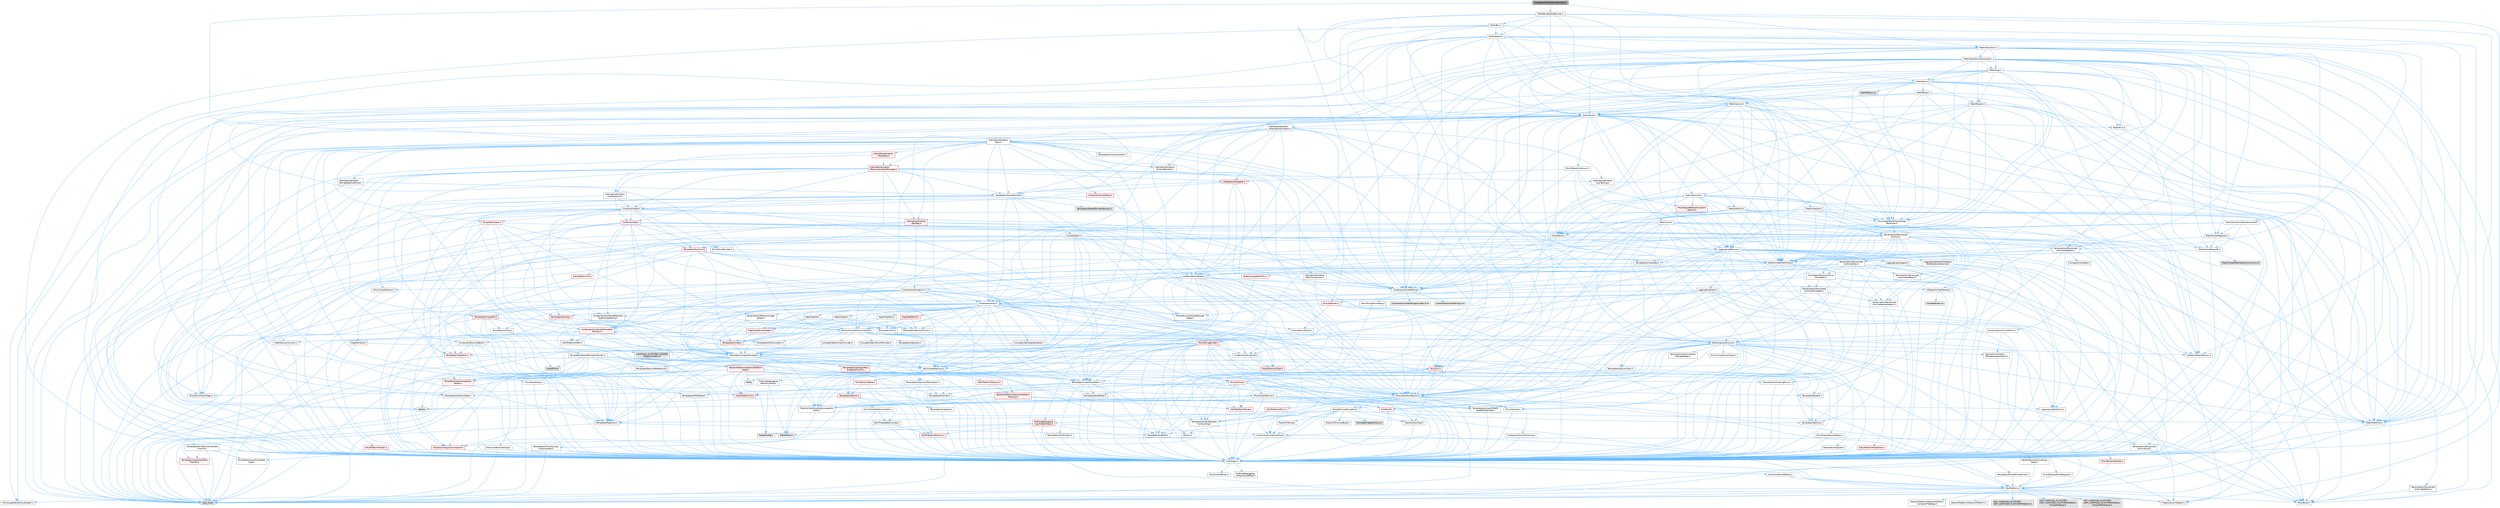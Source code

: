 digraph "ViewBasedTransformAdjusters.h"
{
 // INTERACTIVE_SVG=YES
 // LATEX_PDF_SIZE
  bgcolor="transparent";
  edge [fontname=Helvetica,fontsize=10,labelfontname=Helvetica,labelfontsize=10];
  node [fontname=Helvetica,fontsize=10,shape=box,height=0.2,width=0.4];
  Node1 [id="Node000001",label="ViewBasedTransformAdjusters.h",height=0.2,width=0.4,color="gray40", fillcolor="grey60", style="filled", fontcolor="black",tooltip=" "];
  Node1 -> Node2 [id="edge1_Node000001_Node000002",color="steelblue1",style="solid",tooltip=" "];
  Node2 [id="Node000002",label="Math/BoxSphereBounds.h",height=0.2,width=0.4,color="grey40", fillcolor="white", style="filled",URL="$d3/d0a/BoxSphereBounds_8h.html",tooltip=" "];
  Node2 -> Node3 [id="edge2_Node000002_Node000003",color="steelblue1",style="solid",tooltip=" "];
  Node3 [id="Node000003",label="CoreTypes.h",height=0.2,width=0.4,color="grey40", fillcolor="white", style="filled",URL="$dc/dec/CoreTypes_8h.html",tooltip=" "];
  Node3 -> Node4 [id="edge3_Node000003_Node000004",color="steelblue1",style="solid",tooltip=" "];
  Node4 [id="Node000004",label="HAL/Platform.h",height=0.2,width=0.4,color="grey40", fillcolor="white", style="filled",URL="$d9/dd0/Platform_8h.html",tooltip=" "];
  Node4 -> Node5 [id="edge4_Node000004_Node000005",color="steelblue1",style="solid",tooltip=" "];
  Node5 [id="Node000005",label="Misc/Build.h",height=0.2,width=0.4,color="grey40", fillcolor="white", style="filled",URL="$d3/dbb/Build_8h.html",tooltip=" "];
  Node4 -> Node6 [id="edge5_Node000004_Node000006",color="steelblue1",style="solid",tooltip=" "];
  Node6 [id="Node000006",label="Misc/LargeWorldCoordinates.h",height=0.2,width=0.4,color="grey40", fillcolor="white", style="filled",URL="$d2/dcb/LargeWorldCoordinates_8h.html",tooltip=" "];
  Node4 -> Node7 [id="edge6_Node000004_Node000007",color="steelblue1",style="solid",tooltip=" "];
  Node7 [id="Node000007",label="type_traits",height=0.2,width=0.4,color="grey60", fillcolor="#E0E0E0", style="filled",tooltip=" "];
  Node4 -> Node8 [id="edge7_Node000004_Node000008",color="steelblue1",style="solid",tooltip=" "];
  Node8 [id="Node000008",label="PreprocessorHelpers.h",height=0.2,width=0.4,color="grey40", fillcolor="white", style="filled",URL="$db/ddb/PreprocessorHelpers_8h.html",tooltip=" "];
  Node4 -> Node9 [id="edge8_Node000004_Node000009",color="steelblue1",style="solid",tooltip=" "];
  Node9 [id="Node000009",label="UBT_COMPILED_PLATFORM\l/UBT_COMPILED_PLATFORMPlatform\lCompilerPreSetup.h",height=0.2,width=0.4,color="grey60", fillcolor="#E0E0E0", style="filled",tooltip=" "];
  Node4 -> Node10 [id="edge9_Node000004_Node000010",color="steelblue1",style="solid",tooltip=" "];
  Node10 [id="Node000010",label="GenericPlatform/GenericPlatform\lCompilerPreSetup.h",height=0.2,width=0.4,color="grey40", fillcolor="white", style="filled",URL="$d9/dc8/GenericPlatformCompilerPreSetup_8h.html",tooltip=" "];
  Node4 -> Node11 [id="edge10_Node000004_Node000011",color="steelblue1",style="solid",tooltip=" "];
  Node11 [id="Node000011",label="GenericPlatform/GenericPlatform.h",height=0.2,width=0.4,color="grey40", fillcolor="white", style="filled",URL="$d6/d84/GenericPlatform_8h.html",tooltip=" "];
  Node4 -> Node12 [id="edge11_Node000004_Node000012",color="steelblue1",style="solid",tooltip=" "];
  Node12 [id="Node000012",label="UBT_COMPILED_PLATFORM\l/UBT_COMPILED_PLATFORMPlatform.h",height=0.2,width=0.4,color="grey60", fillcolor="#E0E0E0", style="filled",tooltip=" "];
  Node4 -> Node13 [id="edge12_Node000004_Node000013",color="steelblue1",style="solid",tooltip=" "];
  Node13 [id="Node000013",label="UBT_COMPILED_PLATFORM\l/UBT_COMPILED_PLATFORMPlatform\lCompilerSetup.h",height=0.2,width=0.4,color="grey60", fillcolor="#E0E0E0", style="filled",tooltip=" "];
  Node3 -> Node14 [id="edge13_Node000003_Node000014",color="steelblue1",style="solid",tooltip=" "];
  Node14 [id="Node000014",label="ProfilingDebugging\l/UMemoryDefines.h",height=0.2,width=0.4,color="grey40", fillcolor="white", style="filled",URL="$d2/da2/UMemoryDefines_8h.html",tooltip=" "];
  Node3 -> Node15 [id="edge14_Node000003_Node000015",color="steelblue1",style="solid",tooltip=" "];
  Node15 [id="Node000015",label="Misc/CoreMiscDefines.h",height=0.2,width=0.4,color="grey40", fillcolor="white", style="filled",URL="$da/d38/CoreMiscDefines_8h.html",tooltip=" "];
  Node15 -> Node4 [id="edge15_Node000015_Node000004",color="steelblue1",style="solid",tooltip=" "];
  Node15 -> Node8 [id="edge16_Node000015_Node000008",color="steelblue1",style="solid",tooltip=" "];
  Node3 -> Node16 [id="edge17_Node000003_Node000016",color="steelblue1",style="solid",tooltip=" "];
  Node16 [id="Node000016",label="Misc/CoreDefines.h",height=0.2,width=0.4,color="grey40", fillcolor="white", style="filled",URL="$d3/dd2/CoreDefines_8h.html",tooltip=" "];
  Node2 -> Node17 [id="edge18_Node000002_Node000017",color="steelblue1",style="solid",tooltip=" "];
  Node17 [id="Node000017",label="Math/MathFwd.h",height=0.2,width=0.4,color="grey40", fillcolor="white", style="filled",URL="$d2/d10/MathFwd_8h.html",tooltip=" "];
  Node17 -> Node4 [id="edge19_Node000017_Node000004",color="steelblue1",style="solid",tooltip=" "];
  Node2 -> Node18 [id="edge20_Node000002_Node000018",color="steelblue1",style="solid",tooltip=" "];
  Node18 [id="Node000018",label="Math/UnrealMathUtility.h",height=0.2,width=0.4,color="grey40", fillcolor="white", style="filled",URL="$db/db8/UnrealMathUtility_8h.html",tooltip=" "];
  Node18 -> Node3 [id="edge21_Node000018_Node000003",color="steelblue1",style="solid",tooltip=" "];
  Node18 -> Node19 [id="edge22_Node000018_Node000019",color="steelblue1",style="solid",tooltip=" "];
  Node19 [id="Node000019",label="Misc/AssertionMacros.h",height=0.2,width=0.4,color="grey40", fillcolor="white", style="filled",URL="$d0/dfa/AssertionMacros_8h.html",tooltip=" "];
  Node19 -> Node3 [id="edge23_Node000019_Node000003",color="steelblue1",style="solid",tooltip=" "];
  Node19 -> Node4 [id="edge24_Node000019_Node000004",color="steelblue1",style="solid",tooltip=" "];
  Node19 -> Node20 [id="edge25_Node000019_Node000020",color="steelblue1",style="solid",tooltip=" "];
  Node20 [id="Node000020",label="HAL/PlatformMisc.h",height=0.2,width=0.4,color="red", fillcolor="#FFF0F0", style="filled",URL="$d0/df5/PlatformMisc_8h.html",tooltip=" "];
  Node20 -> Node3 [id="edge26_Node000020_Node000003",color="steelblue1",style="solid",tooltip=" "];
  Node20 -> Node47 [id="edge27_Node000020_Node000047",color="steelblue1",style="solid",tooltip=" "];
  Node47 [id="Node000047",label="ProfilingDebugging\l/CpuProfilerTrace.h",height=0.2,width=0.4,color="red", fillcolor="#FFF0F0", style="filled",URL="$da/dcb/CpuProfilerTrace_8h.html",tooltip=" "];
  Node47 -> Node3 [id="edge28_Node000047_Node000003",color="steelblue1",style="solid",tooltip=" "];
  Node47 -> Node28 [id="edge29_Node000047_Node000028",color="steelblue1",style="solid",tooltip=" "];
  Node28 [id="Node000028",label="Containers/ContainersFwd.h",height=0.2,width=0.4,color="grey40", fillcolor="white", style="filled",URL="$d4/d0a/ContainersFwd_8h.html",tooltip=" "];
  Node28 -> Node4 [id="edge30_Node000028_Node000004",color="steelblue1",style="solid",tooltip=" "];
  Node28 -> Node3 [id="edge31_Node000028_Node000003",color="steelblue1",style="solid",tooltip=" "];
  Node28 -> Node25 [id="edge32_Node000028_Node000025",color="steelblue1",style="solid",tooltip=" "];
  Node25 [id="Node000025",label="Traits/IsContiguousContainer.h",height=0.2,width=0.4,color="red", fillcolor="#FFF0F0", style="filled",URL="$d5/d3c/IsContiguousContainer_8h.html",tooltip=" "];
  Node25 -> Node3 [id="edge33_Node000025_Node000003",color="steelblue1",style="solid",tooltip=" "];
  Node25 -> Node26 [id="edge34_Node000025_Node000026",color="steelblue1",style="solid",tooltip=" "];
  Node26 [id="Node000026",label="Misc/StaticAssertComplete\lType.h",height=0.2,width=0.4,color="grey40", fillcolor="white", style="filled",URL="$d5/d4e/StaticAssertCompleteType_8h.html",tooltip=" "];
  Node47 -> Node48 [id="edge35_Node000047_Node000048",color="steelblue1",style="solid",tooltip=" "];
  Node48 [id="Node000048",label="HAL/PlatformAtomics.h",height=0.2,width=0.4,color="red", fillcolor="#FFF0F0", style="filled",URL="$d3/d36/PlatformAtomics_8h.html",tooltip=" "];
  Node48 -> Node3 [id="edge36_Node000048_Node000003",color="steelblue1",style="solid",tooltip=" "];
  Node47 -> Node8 [id="edge37_Node000047_Node000008",color="steelblue1",style="solid",tooltip=" "];
  Node47 -> Node5 [id="edge38_Node000047_Node000005",color="steelblue1",style="solid",tooltip=" "];
  Node47 -> Node51 [id="edge39_Node000047_Node000051",color="steelblue1",style="solid",tooltip=" "];
  Node51 [id="Node000051",label="Trace/Config.h",height=0.2,width=0.4,color="grey60", fillcolor="#E0E0E0", style="filled",tooltip=" "];
  Node47 -> Node54 [id="edge40_Node000047_Node000054",color="steelblue1",style="solid",tooltip=" "];
  Node54 [id="Node000054",label="Trace/Trace.h",height=0.2,width=0.4,color="grey60", fillcolor="#E0E0E0", style="filled",tooltip=" "];
  Node19 -> Node8 [id="edge41_Node000019_Node000008",color="steelblue1",style="solid",tooltip=" "];
  Node19 -> Node55 [id="edge42_Node000019_Node000055",color="steelblue1",style="solid",tooltip=" "];
  Node55 [id="Node000055",label="Templates/EnableIf.h",height=0.2,width=0.4,color="grey40", fillcolor="white", style="filled",URL="$d7/d60/EnableIf_8h.html",tooltip=" "];
  Node55 -> Node3 [id="edge43_Node000055_Node000003",color="steelblue1",style="solid",tooltip=" "];
  Node19 -> Node56 [id="edge44_Node000019_Node000056",color="steelblue1",style="solid",tooltip=" "];
  Node56 [id="Node000056",label="Templates/IsArrayOrRefOf\lTypeByPredicate.h",height=0.2,width=0.4,color="grey40", fillcolor="white", style="filled",URL="$d6/da1/IsArrayOrRefOfTypeByPredicate_8h.html",tooltip=" "];
  Node56 -> Node3 [id="edge45_Node000056_Node000003",color="steelblue1",style="solid",tooltip=" "];
  Node19 -> Node57 [id="edge46_Node000019_Node000057",color="steelblue1",style="solid",tooltip=" "];
  Node57 [id="Node000057",label="Templates/IsValidVariadic\lFunctionArg.h",height=0.2,width=0.4,color="grey40", fillcolor="white", style="filled",URL="$d0/dc8/IsValidVariadicFunctionArg_8h.html",tooltip=" "];
  Node57 -> Node3 [id="edge47_Node000057_Node000003",color="steelblue1",style="solid",tooltip=" "];
  Node57 -> Node58 [id="edge48_Node000057_Node000058",color="steelblue1",style="solid",tooltip=" "];
  Node58 [id="Node000058",label="IsEnum.h",height=0.2,width=0.4,color="grey40", fillcolor="white", style="filled",URL="$d4/de5/IsEnum_8h.html",tooltip=" "];
  Node57 -> Node7 [id="edge49_Node000057_Node000007",color="steelblue1",style="solid",tooltip=" "];
  Node19 -> Node59 [id="edge50_Node000019_Node000059",color="steelblue1",style="solid",tooltip=" "];
  Node59 [id="Node000059",label="Traits/IsCharEncodingCompatible\lWith.h",height=0.2,width=0.4,color="grey40", fillcolor="white", style="filled",URL="$df/dd1/IsCharEncodingCompatibleWith_8h.html",tooltip=" "];
  Node59 -> Node7 [id="edge51_Node000059_Node000007",color="steelblue1",style="solid",tooltip=" "];
  Node59 -> Node60 [id="edge52_Node000059_Node000060",color="steelblue1",style="solid",tooltip=" "];
  Node60 [id="Node000060",label="Traits/IsCharType.h",height=0.2,width=0.4,color="grey40", fillcolor="white", style="filled",URL="$db/d51/IsCharType_8h.html",tooltip=" "];
  Node60 -> Node3 [id="edge53_Node000060_Node000003",color="steelblue1",style="solid",tooltip=" "];
  Node19 -> Node61 [id="edge54_Node000019_Node000061",color="steelblue1",style="solid",tooltip=" "];
  Node61 [id="Node000061",label="Misc/VarArgs.h",height=0.2,width=0.4,color="grey40", fillcolor="white", style="filled",URL="$d5/d6f/VarArgs_8h.html",tooltip=" "];
  Node61 -> Node3 [id="edge55_Node000061_Node000003",color="steelblue1",style="solid",tooltip=" "];
  Node19 -> Node62 [id="edge56_Node000019_Node000062",color="steelblue1",style="solid",tooltip=" "];
  Node62 [id="Node000062",label="String/FormatStringSan.h",height=0.2,width=0.4,color="grey40", fillcolor="white", style="filled",URL="$d3/d8b/FormatStringSan_8h.html",tooltip=" "];
  Node62 -> Node7 [id="edge57_Node000062_Node000007",color="steelblue1",style="solid",tooltip=" "];
  Node62 -> Node3 [id="edge58_Node000062_Node000003",color="steelblue1",style="solid",tooltip=" "];
  Node62 -> Node63 [id="edge59_Node000062_Node000063",color="steelblue1",style="solid",tooltip=" "];
  Node63 [id="Node000063",label="Templates/Requires.h",height=0.2,width=0.4,color="grey40", fillcolor="white", style="filled",URL="$dc/d96/Requires_8h.html",tooltip=" "];
  Node63 -> Node55 [id="edge60_Node000063_Node000055",color="steelblue1",style="solid",tooltip=" "];
  Node63 -> Node7 [id="edge61_Node000063_Node000007",color="steelblue1",style="solid",tooltip=" "];
  Node62 -> Node64 [id="edge62_Node000062_Node000064",color="steelblue1",style="solid",tooltip=" "];
  Node64 [id="Node000064",label="Templates/Identity.h",height=0.2,width=0.4,color="grey40", fillcolor="white", style="filled",URL="$d0/dd5/Identity_8h.html",tooltip=" "];
  Node62 -> Node57 [id="edge63_Node000062_Node000057",color="steelblue1",style="solid",tooltip=" "];
  Node62 -> Node60 [id="edge64_Node000062_Node000060",color="steelblue1",style="solid",tooltip=" "];
  Node62 -> Node65 [id="edge65_Node000062_Node000065",color="steelblue1",style="solid",tooltip=" "];
  Node65 [id="Node000065",label="Traits/IsTEnumAsByte.h",height=0.2,width=0.4,color="grey40", fillcolor="white", style="filled",URL="$d1/de6/IsTEnumAsByte_8h.html",tooltip=" "];
  Node62 -> Node66 [id="edge66_Node000062_Node000066",color="steelblue1",style="solid",tooltip=" "];
  Node66 [id="Node000066",label="Traits/IsTString.h",height=0.2,width=0.4,color="grey40", fillcolor="white", style="filled",URL="$d0/df8/IsTString_8h.html",tooltip=" "];
  Node66 -> Node28 [id="edge67_Node000066_Node000028",color="steelblue1",style="solid",tooltip=" "];
  Node62 -> Node28 [id="edge68_Node000062_Node000028",color="steelblue1",style="solid",tooltip=" "];
  Node62 -> Node67 [id="edge69_Node000062_Node000067",color="steelblue1",style="solid",tooltip=" "];
  Node67 [id="Node000067",label="FormatStringSanErrors.inl",height=0.2,width=0.4,color="grey60", fillcolor="#E0E0E0", style="filled",tooltip=" "];
  Node19 -> Node68 [id="edge70_Node000019_Node000068",color="steelblue1",style="solid",tooltip=" "];
  Node68 [id="Node000068",label="atomic",height=0.2,width=0.4,color="grey60", fillcolor="#E0E0E0", style="filled",tooltip=" "];
  Node18 -> Node69 [id="edge71_Node000018_Node000069",color="steelblue1",style="solid",tooltip=" "];
  Node69 [id="Node000069",label="HAL/PlatformMath.h",height=0.2,width=0.4,color="grey40", fillcolor="white", style="filled",URL="$dc/d53/PlatformMath_8h.html",tooltip=" "];
  Node69 -> Node3 [id="edge72_Node000069_Node000003",color="steelblue1",style="solid",tooltip=" "];
  Node69 -> Node70 [id="edge73_Node000069_Node000070",color="steelblue1",style="solid",tooltip=" "];
  Node70 [id="Node000070",label="GenericPlatform/GenericPlatform\lMath.h",height=0.2,width=0.4,color="red", fillcolor="#FFF0F0", style="filled",URL="$d5/d79/GenericPlatformMath_8h.html",tooltip=" "];
  Node70 -> Node3 [id="edge74_Node000070_Node000003",color="steelblue1",style="solid",tooltip=" "];
  Node70 -> Node28 [id="edge75_Node000070_Node000028",color="steelblue1",style="solid",tooltip=" "];
  Node70 -> Node31 [id="edge76_Node000070_Node000031",color="steelblue1",style="solid",tooltip=" "];
  Node31 [id="Node000031",label="HAL/PlatformCrt.h",height=0.2,width=0.4,color="red", fillcolor="#FFF0F0", style="filled",URL="$d8/d75/PlatformCrt_8h.html",tooltip=" "];
  Node70 -> Node71 [id="edge77_Node000070_Node000071",color="steelblue1",style="solid",tooltip=" "];
  Node71 [id="Node000071",label="Templates/AndOrNot.h",height=0.2,width=0.4,color="grey40", fillcolor="white", style="filled",URL="$db/d0a/AndOrNot_8h.html",tooltip=" "];
  Node71 -> Node3 [id="edge78_Node000071_Node000003",color="steelblue1",style="solid",tooltip=" "];
  Node70 -> Node74 [id="edge79_Node000070_Node000074",color="steelblue1",style="solid",tooltip=" "];
  Node74 [id="Node000074",label="Templates/IsFloatingPoint.h",height=0.2,width=0.4,color="grey40", fillcolor="white", style="filled",URL="$d3/d11/IsFloatingPoint_8h.html",tooltip=" "];
  Node74 -> Node3 [id="edge80_Node000074_Node000003",color="steelblue1",style="solid",tooltip=" "];
  Node70 -> Node75 [id="edge81_Node000070_Node000075",color="steelblue1",style="solid",tooltip=" "];
  Node75 [id="Node000075",label="Templates/UnrealTypeTraits.h",height=0.2,width=0.4,color="grey40", fillcolor="white", style="filled",URL="$d2/d2d/UnrealTypeTraits_8h.html",tooltip=" "];
  Node75 -> Node3 [id="edge82_Node000075_Node000003",color="steelblue1",style="solid",tooltip=" "];
  Node75 -> Node76 [id="edge83_Node000075_Node000076",color="steelblue1",style="solid",tooltip=" "];
  Node76 [id="Node000076",label="Templates/IsPointer.h",height=0.2,width=0.4,color="grey40", fillcolor="white", style="filled",URL="$d7/d05/IsPointer_8h.html",tooltip=" "];
  Node76 -> Node3 [id="edge84_Node000076_Node000003",color="steelblue1",style="solid",tooltip=" "];
  Node75 -> Node19 [id="edge85_Node000075_Node000019",color="steelblue1",style="solid",tooltip=" "];
  Node75 -> Node71 [id="edge86_Node000075_Node000071",color="steelblue1",style="solid",tooltip=" "];
  Node75 -> Node55 [id="edge87_Node000075_Node000055",color="steelblue1",style="solid",tooltip=" "];
  Node75 -> Node77 [id="edge88_Node000075_Node000077",color="steelblue1",style="solid",tooltip=" "];
  Node77 [id="Node000077",label="Templates/IsArithmetic.h",height=0.2,width=0.4,color="grey40", fillcolor="white", style="filled",URL="$d2/d5d/IsArithmetic_8h.html",tooltip=" "];
  Node77 -> Node3 [id="edge89_Node000077_Node000003",color="steelblue1",style="solid",tooltip=" "];
  Node75 -> Node58 [id="edge90_Node000075_Node000058",color="steelblue1",style="solid",tooltip=" "];
  Node75 -> Node78 [id="edge91_Node000075_Node000078",color="steelblue1",style="solid",tooltip=" "];
  Node78 [id="Node000078",label="Templates/Models.h",height=0.2,width=0.4,color="grey40", fillcolor="white", style="filled",URL="$d3/d0c/Models_8h.html",tooltip=" "];
  Node78 -> Node64 [id="edge92_Node000078_Node000064",color="steelblue1",style="solid",tooltip=" "];
  Node75 -> Node79 [id="edge93_Node000075_Node000079",color="steelblue1",style="solid",tooltip=" "];
  Node79 [id="Node000079",label="Templates/IsPODType.h",height=0.2,width=0.4,color="grey40", fillcolor="white", style="filled",URL="$d7/db1/IsPODType_8h.html",tooltip=" "];
  Node79 -> Node3 [id="edge94_Node000079_Node000003",color="steelblue1",style="solid",tooltip=" "];
  Node75 -> Node80 [id="edge95_Node000075_Node000080",color="steelblue1",style="solid",tooltip=" "];
  Node80 [id="Node000080",label="Templates/IsUECoreType.h",height=0.2,width=0.4,color="grey40", fillcolor="white", style="filled",URL="$d1/db8/IsUECoreType_8h.html",tooltip=" "];
  Node80 -> Node3 [id="edge96_Node000080_Node000003",color="steelblue1",style="solid",tooltip=" "];
  Node80 -> Node7 [id="edge97_Node000080_Node000007",color="steelblue1",style="solid",tooltip=" "];
  Node75 -> Node81 [id="edge98_Node000075_Node000081",color="steelblue1",style="solid",tooltip=" "];
  Node81 [id="Node000081",label="Templates/IsTriviallyCopy\lConstructible.h",height=0.2,width=0.4,color="grey40", fillcolor="white", style="filled",URL="$d3/d78/IsTriviallyCopyConstructible_8h.html",tooltip=" "];
  Node81 -> Node3 [id="edge99_Node000081_Node000003",color="steelblue1",style="solid",tooltip=" "];
  Node81 -> Node7 [id="edge100_Node000081_Node000007",color="steelblue1",style="solid",tooltip=" "];
  Node70 -> Node63 [id="edge101_Node000070_Node000063",color="steelblue1",style="solid",tooltip=" "];
  Node70 -> Node85 [id="edge102_Node000070_Node000085",color="steelblue1",style="solid",tooltip=" "];
  Node85 [id="Node000085",label="Templates/TypeCompatible\lBytes.h",height=0.2,width=0.4,color="red", fillcolor="#FFF0F0", style="filled",URL="$df/d0a/TypeCompatibleBytes_8h.html",tooltip=" "];
  Node85 -> Node3 [id="edge103_Node000085_Node000003",color="steelblue1",style="solid",tooltip=" "];
  Node85 -> Node7 [id="edge104_Node000085_Node000007",color="steelblue1",style="solid",tooltip=" "];
  Node70 -> Node86 [id="edge105_Node000070_Node000086",color="steelblue1",style="solid",tooltip=" "];
  Node86 [id="Node000086",label="limits",height=0.2,width=0.4,color="grey60", fillcolor="#E0E0E0", style="filled",tooltip=" "];
  Node70 -> Node7 [id="edge106_Node000070_Node000007",color="steelblue1",style="solid",tooltip=" "];
  Node69 -> Node87 [id="edge107_Node000069_Node000087",color="steelblue1",style="solid",tooltip=" "];
  Node87 [id="Node000087",label="COMPILED_PLATFORM_HEADER\l(PlatformMath.h)",height=0.2,width=0.4,color="grey60", fillcolor="#E0E0E0", style="filled",tooltip=" "];
  Node18 -> Node17 [id="edge108_Node000018_Node000017",color="steelblue1",style="solid",tooltip=" "];
  Node18 -> Node64 [id="edge109_Node000018_Node000064",color="steelblue1",style="solid",tooltip=" "];
  Node18 -> Node63 [id="edge110_Node000018_Node000063",color="steelblue1",style="solid",tooltip=" "];
  Node2 -> Node88 [id="edge111_Node000002_Node000088",color="steelblue1",style="solid",tooltip=" "];
  Node88 [id="Node000088",label="Containers/UnrealString.h",height=0.2,width=0.4,color="grey40", fillcolor="white", style="filled",URL="$d5/dba/UnrealString_8h.html",tooltip=" "];
  Node88 -> Node89 [id="edge112_Node000088_Node000089",color="steelblue1",style="solid",tooltip=" "];
  Node89 [id="Node000089",label="Containers/UnrealStringIncludes.h.inl",height=0.2,width=0.4,color="grey60", fillcolor="#E0E0E0", style="filled",tooltip=" "];
  Node88 -> Node90 [id="edge113_Node000088_Node000090",color="steelblue1",style="solid",tooltip=" "];
  Node90 [id="Node000090",label="Containers/UnrealString.h.inl",height=0.2,width=0.4,color="grey60", fillcolor="#E0E0E0", style="filled",tooltip=" "];
  Node88 -> Node91 [id="edge114_Node000088_Node000091",color="steelblue1",style="solid",tooltip=" "];
  Node91 [id="Node000091",label="Misc/StringFormatArg.h",height=0.2,width=0.4,color="grey40", fillcolor="white", style="filled",URL="$d2/d16/StringFormatArg_8h.html",tooltip=" "];
  Node91 -> Node28 [id="edge115_Node000091_Node000028",color="steelblue1",style="solid",tooltip=" "];
  Node2 -> Node92 [id="edge116_Node000002_Node000092",color="steelblue1",style="solid",tooltip=" "];
  Node92 [id="Node000092",label="Logging/LogMacros.h",height=0.2,width=0.4,color="grey40", fillcolor="white", style="filled",URL="$d0/d16/LogMacros_8h.html",tooltip=" "];
  Node92 -> Node88 [id="edge117_Node000092_Node000088",color="steelblue1",style="solid",tooltip=" "];
  Node92 -> Node3 [id="edge118_Node000092_Node000003",color="steelblue1",style="solid",tooltip=" "];
  Node92 -> Node8 [id="edge119_Node000092_Node000008",color="steelblue1",style="solid",tooltip=" "];
  Node92 -> Node93 [id="edge120_Node000092_Node000093",color="steelblue1",style="solid",tooltip=" "];
  Node93 [id="Node000093",label="Logging/LogCategory.h",height=0.2,width=0.4,color="grey40", fillcolor="white", style="filled",URL="$d9/d36/LogCategory_8h.html",tooltip=" "];
  Node93 -> Node3 [id="edge121_Node000093_Node000003",color="steelblue1",style="solid",tooltip=" "];
  Node93 -> Node94 [id="edge122_Node000093_Node000094",color="steelblue1",style="solid",tooltip=" "];
  Node94 [id="Node000094",label="Logging/LogVerbosity.h",height=0.2,width=0.4,color="grey40", fillcolor="white", style="filled",URL="$d2/d8f/LogVerbosity_8h.html",tooltip=" "];
  Node94 -> Node3 [id="edge123_Node000094_Node000003",color="steelblue1",style="solid",tooltip=" "];
  Node93 -> Node95 [id="edge124_Node000093_Node000095",color="steelblue1",style="solid",tooltip=" "];
  Node95 [id="Node000095",label="UObject/NameTypes.h",height=0.2,width=0.4,color="grey40", fillcolor="white", style="filled",URL="$d6/d35/NameTypes_8h.html",tooltip=" "];
  Node95 -> Node3 [id="edge125_Node000095_Node000003",color="steelblue1",style="solid",tooltip=" "];
  Node95 -> Node19 [id="edge126_Node000095_Node000019",color="steelblue1",style="solid",tooltip=" "];
  Node95 -> Node96 [id="edge127_Node000095_Node000096",color="steelblue1",style="solid",tooltip=" "];
  Node96 [id="Node000096",label="HAL/UnrealMemory.h",height=0.2,width=0.4,color="grey40", fillcolor="white", style="filled",URL="$d9/d96/UnrealMemory_8h.html",tooltip=" "];
  Node96 -> Node3 [id="edge128_Node000096_Node000003",color="steelblue1",style="solid",tooltip=" "];
  Node96 -> Node97 [id="edge129_Node000096_Node000097",color="steelblue1",style="solid",tooltip=" "];
  Node97 [id="Node000097",label="GenericPlatform/GenericPlatform\lMemory.h",height=0.2,width=0.4,color="red", fillcolor="#FFF0F0", style="filled",URL="$dd/d22/GenericPlatformMemory_8h.html",tooltip=" "];
  Node97 -> Node27 [id="edge130_Node000097_Node000027",color="steelblue1",style="solid",tooltip=" "];
  Node27 [id="Node000027",label="CoreFwd.h",height=0.2,width=0.4,color="red", fillcolor="#FFF0F0", style="filled",URL="$d1/d1e/CoreFwd_8h.html",tooltip=" "];
  Node27 -> Node3 [id="edge131_Node000027_Node000003",color="steelblue1",style="solid",tooltip=" "];
  Node27 -> Node28 [id="edge132_Node000027_Node000028",color="steelblue1",style="solid",tooltip=" "];
  Node27 -> Node17 [id="edge133_Node000027_Node000017",color="steelblue1",style="solid",tooltip=" "];
  Node97 -> Node3 [id="edge134_Node000097_Node000003",color="steelblue1",style="solid",tooltip=" "];
  Node97 -> Node98 [id="edge135_Node000097_Node000098",color="steelblue1",style="solid",tooltip=" "];
  Node98 [id="Node000098",label="HAL/PlatformString.h",height=0.2,width=0.4,color="red", fillcolor="#FFF0F0", style="filled",URL="$db/db5/PlatformString_8h.html",tooltip=" "];
  Node98 -> Node3 [id="edge136_Node000098_Node000003",color="steelblue1",style="solid",tooltip=" "];
  Node96 -> Node100 [id="edge137_Node000096_Node000100",color="steelblue1",style="solid",tooltip=" "];
  Node100 [id="Node000100",label="HAL/MemoryBase.h",height=0.2,width=0.4,color="red", fillcolor="#FFF0F0", style="filled",URL="$d6/d9f/MemoryBase_8h.html",tooltip=" "];
  Node100 -> Node3 [id="edge138_Node000100_Node000003",color="steelblue1",style="solid",tooltip=" "];
  Node100 -> Node48 [id="edge139_Node000100_Node000048",color="steelblue1",style="solid",tooltip=" "];
  Node100 -> Node31 [id="edge140_Node000100_Node000031",color="steelblue1",style="solid",tooltip=" "];
  Node100 -> Node102 [id="edge141_Node000100_Node000102",color="steelblue1",style="solid",tooltip=" "];
  Node102 [id="Node000102",label="Misc/OutputDevice.h",height=0.2,width=0.4,color="grey40", fillcolor="white", style="filled",URL="$d7/d32/OutputDevice_8h.html",tooltip=" "];
  Node102 -> Node27 [id="edge142_Node000102_Node000027",color="steelblue1",style="solid",tooltip=" "];
  Node102 -> Node3 [id="edge143_Node000102_Node000003",color="steelblue1",style="solid",tooltip=" "];
  Node102 -> Node94 [id="edge144_Node000102_Node000094",color="steelblue1",style="solid",tooltip=" "];
  Node102 -> Node61 [id="edge145_Node000102_Node000061",color="steelblue1",style="solid",tooltip=" "];
  Node102 -> Node56 [id="edge146_Node000102_Node000056",color="steelblue1",style="solid",tooltip=" "];
  Node102 -> Node57 [id="edge147_Node000102_Node000057",color="steelblue1",style="solid",tooltip=" "];
  Node102 -> Node59 [id="edge148_Node000102_Node000059",color="steelblue1",style="solid",tooltip=" "];
  Node100 -> Node103 [id="edge149_Node000100_Node000103",color="steelblue1",style="solid",tooltip=" "];
  Node103 [id="Node000103",label="Templates/Atomic.h",height=0.2,width=0.4,color="red", fillcolor="#FFF0F0", style="filled",URL="$d3/d91/Atomic_8h.html",tooltip=" "];
  Node103 -> Node104 [id="edge150_Node000103_Node000104",color="steelblue1",style="solid",tooltip=" "];
  Node104 [id="Node000104",label="HAL/ThreadSafeCounter.h",height=0.2,width=0.4,color="grey40", fillcolor="white", style="filled",URL="$dc/dc9/ThreadSafeCounter_8h.html",tooltip=" "];
  Node104 -> Node3 [id="edge151_Node000104_Node000003",color="steelblue1",style="solid",tooltip=" "];
  Node104 -> Node48 [id="edge152_Node000104_Node000048",color="steelblue1",style="solid",tooltip=" "];
  Node103 -> Node105 [id="edge153_Node000103_Node000105",color="steelblue1",style="solid",tooltip=" "];
  Node105 [id="Node000105",label="HAL/ThreadSafeCounter64.h",height=0.2,width=0.4,color="grey40", fillcolor="white", style="filled",URL="$d0/d12/ThreadSafeCounter64_8h.html",tooltip=" "];
  Node105 -> Node3 [id="edge154_Node000105_Node000003",color="steelblue1",style="solid",tooltip=" "];
  Node105 -> Node104 [id="edge155_Node000105_Node000104",color="steelblue1",style="solid",tooltip=" "];
  Node103 -> Node84 [id="edge156_Node000103_Node000084",color="steelblue1",style="solid",tooltip=" "];
  Node84 [id="Node000084",label="Templates/IsIntegral.h",height=0.2,width=0.4,color="grey40", fillcolor="white", style="filled",URL="$da/d64/IsIntegral_8h.html",tooltip=" "];
  Node84 -> Node3 [id="edge157_Node000084_Node000003",color="steelblue1",style="solid",tooltip=" "];
  Node103 -> Node68 [id="edge158_Node000103_Node000068",color="steelblue1",style="solid",tooltip=" "];
  Node96 -> Node109 [id="edge159_Node000096_Node000109",color="steelblue1",style="solid",tooltip=" "];
  Node109 [id="Node000109",label="HAL/PlatformMemory.h",height=0.2,width=0.4,color="red", fillcolor="#FFF0F0", style="filled",URL="$de/d68/PlatformMemory_8h.html",tooltip=" "];
  Node109 -> Node3 [id="edge160_Node000109_Node000003",color="steelblue1",style="solid",tooltip=" "];
  Node109 -> Node97 [id="edge161_Node000109_Node000097",color="steelblue1",style="solid",tooltip=" "];
  Node96 -> Node111 [id="edge162_Node000096_Node000111",color="steelblue1",style="solid",tooltip=" "];
  Node111 [id="Node000111",label="ProfilingDebugging\l/MemoryTrace.h",height=0.2,width=0.4,color="grey40", fillcolor="white", style="filled",URL="$da/dd7/MemoryTrace_8h.html",tooltip=" "];
  Node111 -> Node4 [id="edge163_Node000111_Node000004",color="steelblue1",style="solid",tooltip=" "];
  Node111 -> Node43 [id="edge164_Node000111_Node000043",color="steelblue1",style="solid",tooltip=" "];
  Node43 [id="Node000043",label="Misc/EnumClassFlags.h",height=0.2,width=0.4,color="grey40", fillcolor="white", style="filled",URL="$d8/de7/EnumClassFlags_8h.html",tooltip=" "];
  Node111 -> Node51 [id="edge165_Node000111_Node000051",color="steelblue1",style="solid",tooltip=" "];
  Node111 -> Node54 [id="edge166_Node000111_Node000054",color="steelblue1",style="solid",tooltip=" "];
  Node96 -> Node76 [id="edge167_Node000096_Node000076",color="steelblue1",style="solid",tooltip=" "];
  Node95 -> Node75 [id="edge168_Node000095_Node000075",color="steelblue1",style="solid",tooltip=" "];
  Node95 -> Node112 [id="edge169_Node000095_Node000112",color="steelblue1",style="solid",tooltip=" "];
  Node112 [id="Node000112",label="Templates/UnrealTemplate.h",height=0.2,width=0.4,color="grey40", fillcolor="white", style="filled",URL="$d4/d24/UnrealTemplate_8h.html",tooltip=" "];
  Node112 -> Node3 [id="edge170_Node000112_Node000003",color="steelblue1",style="solid",tooltip=" "];
  Node112 -> Node76 [id="edge171_Node000112_Node000076",color="steelblue1",style="solid",tooltip=" "];
  Node112 -> Node96 [id="edge172_Node000112_Node000096",color="steelblue1",style="solid",tooltip=" "];
  Node112 -> Node113 [id="edge173_Node000112_Node000113",color="steelblue1",style="solid",tooltip=" "];
  Node113 [id="Node000113",label="Templates/CopyQualifiers\lAndRefsFromTo.h",height=0.2,width=0.4,color="red", fillcolor="#FFF0F0", style="filled",URL="$d3/db3/CopyQualifiersAndRefsFromTo_8h.html",tooltip=" "];
  Node112 -> Node75 [id="edge174_Node000112_Node000075",color="steelblue1",style="solid",tooltip=" "];
  Node112 -> Node73 [id="edge175_Node000112_Node000073",color="steelblue1",style="solid",tooltip=" "];
  Node73 [id="Node000073",label="Templates/RemoveReference.h",height=0.2,width=0.4,color="grey40", fillcolor="white", style="filled",URL="$da/dbe/RemoveReference_8h.html",tooltip=" "];
  Node73 -> Node3 [id="edge176_Node000073_Node000003",color="steelblue1",style="solid",tooltip=" "];
  Node112 -> Node63 [id="edge177_Node000112_Node000063",color="steelblue1",style="solid",tooltip=" "];
  Node112 -> Node85 [id="edge178_Node000112_Node000085",color="steelblue1",style="solid",tooltip=" "];
  Node112 -> Node64 [id="edge179_Node000112_Node000064",color="steelblue1",style="solid",tooltip=" "];
  Node112 -> Node25 [id="edge180_Node000112_Node000025",color="steelblue1",style="solid",tooltip=" "];
  Node112 -> Node115 [id="edge181_Node000112_Node000115",color="steelblue1",style="solid",tooltip=" "];
  Node115 [id="Node000115",label="Traits/UseBitwiseSwap.h",height=0.2,width=0.4,color="grey40", fillcolor="white", style="filled",URL="$db/df3/UseBitwiseSwap_8h.html",tooltip=" "];
  Node115 -> Node3 [id="edge182_Node000115_Node000003",color="steelblue1",style="solid",tooltip=" "];
  Node115 -> Node7 [id="edge183_Node000115_Node000007",color="steelblue1",style="solid",tooltip=" "];
  Node112 -> Node7 [id="edge184_Node000112_Node000007",color="steelblue1",style="solid",tooltip=" "];
  Node95 -> Node88 [id="edge185_Node000095_Node000088",color="steelblue1",style="solid",tooltip=" "];
  Node95 -> Node116 [id="edge186_Node000095_Node000116",color="steelblue1",style="solid",tooltip=" "];
  Node116 [id="Node000116",label="HAL/CriticalSection.h",height=0.2,width=0.4,color="grey40", fillcolor="white", style="filled",URL="$d6/d90/CriticalSection_8h.html",tooltip=" "];
  Node116 -> Node117 [id="edge187_Node000116_Node000117",color="steelblue1",style="solid",tooltip=" "];
  Node117 [id="Node000117",label="HAL/PlatformMutex.h",height=0.2,width=0.4,color="red", fillcolor="#FFF0F0", style="filled",URL="$d9/d0b/PlatformMutex_8h.html",tooltip=" "];
  Node117 -> Node3 [id="edge188_Node000117_Node000003",color="steelblue1",style="solid",tooltip=" "];
  Node95 -> Node119 [id="edge189_Node000095_Node000119",color="steelblue1",style="solid",tooltip=" "];
  Node119 [id="Node000119",label="Containers/StringConv.h",height=0.2,width=0.4,color="grey40", fillcolor="white", style="filled",URL="$d3/ddf/StringConv_8h.html",tooltip=" "];
  Node119 -> Node3 [id="edge190_Node000119_Node000003",color="steelblue1",style="solid",tooltip=" "];
  Node119 -> Node19 [id="edge191_Node000119_Node000019",color="steelblue1",style="solid",tooltip=" "];
  Node119 -> Node120 [id="edge192_Node000119_Node000120",color="steelblue1",style="solid",tooltip=" "];
  Node120 [id="Node000120",label="Containers/ContainerAllocation\lPolicies.h",height=0.2,width=0.4,color="red", fillcolor="#FFF0F0", style="filled",URL="$d7/dff/ContainerAllocationPolicies_8h.html",tooltip=" "];
  Node120 -> Node3 [id="edge193_Node000120_Node000003",color="steelblue1",style="solid",tooltip=" "];
  Node120 -> Node120 [id="edge194_Node000120_Node000120",color="steelblue1",style="solid",tooltip=" "];
  Node120 -> Node69 [id="edge195_Node000120_Node000069",color="steelblue1",style="solid",tooltip=" "];
  Node120 -> Node96 [id="edge196_Node000120_Node000096",color="steelblue1",style="solid",tooltip=" "];
  Node120 -> Node41 [id="edge197_Node000120_Node000041",color="steelblue1",style="solid",tooltip=" "];
  Node41 [id="Node000041",label="Math/NumericLimits.h",height=0.2,width=0.4,color="grey40", fillcolor="white", style="filled",URL="$df/d1b/NumericLimits_8h.html",tooltip=" "];
  Node41 -> Node3 [id="edge198_Node000041_Node000003",color="steelblue1",style="solid",tooltip=" "];
  Node120 -> Node19 [id="edge199_Node000120_Node000019",color="steelblue1",style="solid",tooltip=" "];
  Node120 -> Node122 [id="edge200_Node000120_Node000122",color="steelblue1",style="solid",tooltip=" "];
  Node122 [id="Node000122",label="Templates/IsPolymorphic.h",height=0.2,width=0.4,color="grey40", fillcolor="white", style="filled",URL="$dc/d20/IsPolymorphic_8h.html",tooltip=" "];
  Node120 -> Node85 [id="edge201_Node000120_Node000085",color="steelblue1",style="solid",tooltip=" "];
  Node120 -> Node7 [id="edge202_Node000120_Node000007",color="steelblue1",style="solid",tooltip=" "];
  Node119 -> Node124 [id="edge203_Node000119_Node000124",color="steelblue1",style="solid",tooltip=" "];
  Node124 [id="Node000124",label="Containers/Array.h",height=0.2,width=0.4,color="grey40", fillcolor="white", style="filled",URL="$df/dd0/Array_8h.html",tooltip=" "];
  Node124 -> Node3 [id="edge204_Node000124_Node000003",color="steelblue1",style="solid",tooltip=" "];
  Node124 -> Node19 [id="edge205_Node000124_Node000019",color="steelblue1",style="solid",tooltip=" "];
  Node124 -> Node125 [id="edge206_Node000124_Node000125",color="steelblue1",style="solid",tooltip=" "];
  Node125 [id="Node000125",label="Misc/IntrusiveUnsetOptional\lState.h",height=0.2,width=0.4,color="grey40", fillcolor="white", style="filled",URL="$d2/d0a/IntrusiveUnsetOptionalState_8h.html",tooltip=" "];
  Node125 -> Node126 [id="edge207_Node000125_Node000126",color="steelblue1",style="solid",tooltip=" "];
  Node126 [id="Node000126",label="Misc/OptionalFwd.h",height=0.2,width=0.4,color="grey40", fillcolor="white", style="filled",URL="$dc/d50/OptionalFwd_8h.html",tooltip=" "];
  Node124 -> Node127 [id="edge208_Node000124_Node000127",color="steelblue1",style="solid",tooltip=" "];
  Node127 [id="Node000127",label="Misc/ReverseIterate.h",height=0.2,width=0.4,color="red", fillcolor="#FFF0F0", style="filled",URL="$db/de3/ReverseIterate_8h.html",tooltip=" "];
  Node127 -> Node4 [id="edge209_Node000127_Node000004",color="steelblue1",style="solid",tooltip=" "];
  Node124 -> Node96 [id="edge210_Node000124_Node000096",color="steelblue1",style="solid",tooltip=" "];
  Node124 -> Node75 [id="edge211_Node000124_Node000075",color="steelblue1",style="solid",tooltip=" "];
  Node124 -> Node112 [id="edge212_Node000124_Node000112",color="steelblue1",style="solid",tooltip=" "];
  Node124 -> Node129 [id="edge213_Node000124_Node000129",color="steelblue1",style="solid",tooltip=" "];
  Node129 [id="Node000129",label="Containers/AllowShrinking.h",height=0.2,width=0.4,color="grey40", fillcolor="white", style="filled",URL="$d7/d1a/AllowShrinking_8h.html",tooltip=" "];
  Node129 -> Node3 [id="edge214_Node000129_Node000003",color="steelblue1",style="solid",tooltip=" "];
  Node124 -> Node120 [id="edge215_Node000124_Node000120",color="steelblue1",style="solid",tooltip=" "];
  Node124 -> Node130 [id="edge216_Node000124_Node000130",color="steelblue1",style="solid",tooltip=" "];
  Node130 [id="Node000130",label="Containers/ContainerElement\lTypeCompatibility.h",height=0.2,width=0.4,color="grey40", fillcolor="white", style="filled",URL="$df/ddf/ContainerElementTypeCompatibility_8h.html",tooltip=" "];
  Node130 -> Node3 [id="edge217_Node000130_Node000003",color="steelblue1",style="solid",tooltip=" "];
  Node130 -> Node75 [id="edge218_Node000130_Node000075",color="steelblue1",style="solid",tooltip=" "];
  Node124 -> Node131 [id="edge219_Node000124_Node000131",color="steelblue1",style="solid",tooltip=" "];
  Node131 [id="Node000131",label="Serialization/Archive.h",height=0.2,width=0.4,color="grey40", fillcolor="white", style="filled",URL="$d7/d3b/Archive_8h.html",tooltip=" "];
  Node131 -> Node27 [id="edge220_Node000131_Node000027",color="steelblue1",style="solid",tooltip=" "];
  Node131 -> Node3 [id="edge221_Node000131_Node000003",color="steelblue1",style="solid",tooltip=" "];
  Node131 -> Node132 [id="edge222_Node000131_Node000132",color="steelblue1",style="solid",tooltip=" "];
  Node132 [id="Node000132",label="HAL/PlatformProperties.h",height=0.2,width=0.4,color="red", fillcolor="#FFF0F0", style="filled",URL="$d9/db0/PlatformProperties_8h.html",tooltip=" "];
  Node132 -> Node3 [id="edge223_Node000132_Node000003",color="steelblue1",style="solid",tooltip=" "];
  Node131 -> Node135 [id="edge224_Node000131_Node000135",color="steelblue1",style="solid",tooltip=" "];
  Node135 [id="Node000135",label="Internationalization\l/TextNamespaceFwd.h",height=0.2,width=0.4,color="grey40", fillcolor="white", style="filled",URL="$d8/d97/TextNamespaceFwd_8h.html",tooltip=" "];
  Node135 -> Node3 [id="edge225_Node000135_Node000003",color="steelblue1",style="solid",tooltip=" "];
  Node131 -> Node17 [id="edge226_Node000131_Node000017",color="steelblue1",style="solid",tooltip=" "];
  Node131 -> Node19 [id="edge227_Node000131_Node000019",color="steelblue1",style="solid",tooltip=" "];
  Node131 -> Node5 [id="edge228_Node000131_Node000005",color="steelblue1",style="solid",tooltip=" "];
  Node131 -> Node42 [id="edge229_Node000131_Node000042",color="steelblue1",style="solid",tooltip=" "];
  Node42 [id="Node000042",label="Misc/CompressionFlags.h",height=0.2,width=0.4,color="grey40", fillcolor="white", style="filled",URL="$d9/d76/CompressionFlags_8h.html",tooltip=" "];
  Node131 -> Node136 [id="edge230_Node000131_Node000136",color="steelblue1",style="solid",tooltip=" "];
  Node136 [id="Node000136",label="Misc/EngineVersionBase.h",height=0.2,width=0.4,color="grey40", fillcolor="white", style="filled",URL="$d5/d2b/EngineVersionBase_8h.html",tooltip=" "];
  Node136 -> Node3 [id="edge231_Node000136_Node000003",color="steelblue1",style="solid",tooltip=" "];
  Node131 -> Node61 [id="edge232_Node000131_Node000061",color="steelblue1",style="solid",tooltip=" "];
  Node131 -> Node137 [id="edge233_Node000131_Node000137",color="steelblue1",style="solid",tooltip=" "];
  Node137 [id="Node000137",label="Serialization/ArchiveCook\lData.h",height=0.2,width=0.4,color="grey40", fillcolor="white", style="filled",URL="$dc/db6/ArchiveCookData_8h.html",tooltip=" "];
  Node137 -> Node4 [id="edge234_Node000137_Node000004",color="steelblue1",style="solid",tooltip=" "];
  Node131 -> Node138 [id="edge235_Node000131_Node000138",color="steelblue1",style="solid",tooltip=" "];
  Node138 [id="Node000138",label="Serialization/ArchiveSave\lPackageData.h",height=0.2,width=0.4,color="grey40", fillcolor="white", style="filled",URL="$d1/d37/ArchiveSavePackageData_8h.html",tooltip=" "];
  Node131 -> Node55 [id="edge236_Node000131_Node000055",color="steelblue1",style="solid",tooltip=" "];
  Node131 -> Node56 [id="edge237_Node000131_Node000056",color="steelblue1",style="solid",tooltip=" "];
  Node131 -> Node139 [id="edge238_Node000131_Node000139",color="steelblue1",style="solid",tooltip=" "];
  Node139 [id="Node000139",label="Templates/IsEnumClass.h",height=0.2,width=0.4,color="grey40", fillcolor="white", style="filled",URL="$d7/d15/IsEnumClass_8h.html",tooltip=" "];
  Node139 -> Node3 [id="edge239_Node000139_Node000003",color="steelblue1",style="solid",tooltip=" "];
  Node139 -> Node71 [id="edge240_Node000139_Node000071",color="steelblue1",style="solid",tooltip=" "];
  Node131 -> Node83 [id="edge241_Node000131_Node000083",color="steelblue1",style="solid",tooltip=" "];
  Node83 [id="Node000083",label="Templates/IsSigned.h",height=0.2,width=0.4,color="grey40", fillcolor="white", style="filled",URL="$d8/dd8/IsSigned_8h.html",tooltip=" "];
  Node83 -> Node3 [id="edge242_Node000083_Node000003",color="steelblue1",style="solid",tooltip=" "];
  Node131 -> Node57 [id="edge243_Node000131_Node000057",color="steelblue1",style="solid",tooltip=" "];
  Node131 -> Node112 [id="edge244_Node000131_Node000112",color="steelblue1",style="solid",tooltip=" "];
  Node131 -> Node59 [id="edge245_Node000131_Node000059",color="steelblue1",style="solid",tooltip=" "];
  Node131 -> Node140 [id="edge246_Node000131_Node000140",color="steelblue1",style="solid",tooltip=" "];
  Node140 [id="Node000140",label="UObject/ObjectVersion.h",height=0.2,width=0.4,color="grey40", fillcolor="white", style="filled",URL="$da/d63/ObjectVersion_8h.html",tooltip=" "];
  Node140 -> Node3 [id="edge247_Node000140_Node000003",color="steelblue1",style="solid",tooltip=" "];
  Node124 -> Node141 [id="edge248_Node000124_Node000141",color="steelblue1",style="solid",tooltip=" "];
  Node141 [id="Node000141",label="Serialization/MemoryImage\lWriter.h",height=0.2,width=0.4,color="grey40", fillcolor="white", style="filled",URL="$d0/d08/MemoryImageWriter_8h.html",tooltip=" "];
  Node141 -> Node3 [id="edge249_Node000141_Node000003",color="steelblue1",style="solid",tooltip=" "];
  Node141 -> Node142 [id="edge250_Node000141_Node000142",color="steelblue1",style="solid",tooltip=" "];
  Node142 [id="Node000142",label="Serialization/MemoryLayout.h",height=0.2,width=0.4,color="grey40", fillcolor="white", style="filled",URL="$d7/d66/MemoryLayout_8h.html",tooltip=" "];
  Node142 -> Node143 [id="edge251_Node000142_Node000143",color="steelblue1",style="solid",tooltip=" "];
  Node143 [id="Node000143",label="Concepts/StaticClassProvider.h",height=0.2,width=0.4,color="grey40", fillcolor="white", style="filled",URL="$dd/d83/StaticClassProvider_8h.html",tooltip=" "];
  Node142 -> Node144 [id="edge252_Node000142_Node000144",color="steelblue1",style="solid",tooltip=" "];
  Node144 [id="Node000144",label="Concepts/StaticStructProvider.h",height=0.2,width=0.4,color="grey40", fillcolor="white", style="filled",URL="$d5/d77/StaticStructProvider_8h.html",tooltip=" "];
  Node142 -> Node145 [id="edge253_Node000142_Node000145",color="steelblue1",style="solid",tooltip=" "];
  Node145 [id="Node000145",label="Containers/EnumAsByte.h",height=0.2,width=0.4,color="grey40", fillcolor="white", style="filled",URL="$d6/d9a/EnumAsByte_8h.html",tooltip=" "];
  Node145 -> Node3 [id="edge254_Node000145_Node000003",color="steelblue1",style="solid",tooltip=" "];
  Node145 -> Node79 [id="edge255_Node000145_Node000079",color="steelblue1",style="solid",tooltip=" "];
  Node145 -> Node146 [id="edge256_Node000145_Node000146",color="steelblue1",style="solid",tooltip=" "];
  Node146 [id="Node000146",label="Templates/TypeHash.h",height=0.2,width=0.4,color="red", fillcolor="#FFF0F0", style="filled",URL="$d1/d62/TypeHash_8h.html",tooltip=" "];
  Node146 -> Node3 [id="edge257_Node000146_Node000003",color="steelblue1",style="solid",tooltip=" "];
  Node146 -> Node63 [id="edge258_Node000146_Node000063",color="steelblue1",style="solid",tooltip=" "];
  Node146 -> Node147 [id="edge259_Node000146_Node000147",color="steelblue1",style="solid",tooltip=" "];
  Node147 [id="Node000147",label="Misc/Crc.h",height=0.2,width=0.4,color="red", fillcolor="#FFF0F0", style="filled",URL="$d4/dd2/Crc_8h.html",tooltip=" "];
  Node147 -> Node3 [id="edge260_Node000147_Node000003",color="steelblue1",style="solid",tooltip=" "];
  Node147 -> Node98 [id="edge261_Node000147_Node000098",color="steelblue1",style="solid",tooltip=" "];
  Node147 -> Node19 [id="edge262_Node000147_Node000019",color="steelblue1",style="solid",tooltip=" "];
  Node147 -> Node148 [id="edge263_Node000147_Node000148",color="steelblue1",style="solid",tooltip=" "];
  Node148 [id="Node000148",label="Misc/CString.h",height=0.2,width=0.4,color="red", fillcolor="#FFF0F0", style="filled",URL="$d2/d49/CString_8h.html",tooltip=" "];
  Node148 -> Node3 [id="edge264_Node000148_Node000003",color="steelblue1",style="solid",tooltip=" "];
  Node148 -> Node31 [id="edge265_Node000148_Node000031",color="steelblue1",style="solid",tooltip=" "];
  Node148 -> Node98 [id="edge266_Node000148_Node000098",color="steelblue1",style="solid",tooltip=" "];
  Node148 -> Node19 [id="edge267_Node000148_Node000019",color="steelblue1",style="solid",tooltip=" "];
  Node148 -> Node61 [id="edge268_Node000148_Node000061",color="steelblue1",style="solid",tooltip=" "];
  Node148 -> Node56 [id="edge269_Node000148_Node000056",color="steelblue1",style="solid",tooltip=" "];
  Node148 -> Node57 [id="edge270_Node000148_Node000057",color="steelblue1",style="solid",tooltip=" "];
  Node148 -> Node59 [id="edge271_Node000148_Node000059",color="steelblue1",style="solid",tooltip=" "];
  Node147 -> Node75 [id="edge272_Node000147_Node000075",color="steelblue1",style="solid",tooltip=" "];
  Node147 -> Node60 [id="edge273_Node000147_Node000060",color="steelblue1",style="solid",tooltip=" "];
  Node146 -> Node7 [id="edge274_Node000146_Node000007",color="steelblue1",style="solid",tooltip=" "];
  Node142 -> Node22 [id="edge275_Node000142_Node000022",color="steelblue1",style="solid",tooltip=" "];
  Node22 [id="Node000022",label="Containers/StringFwd.h",height=0.2,width=0.4,color="grey40", fillcolor="white", style="filled",URL="$df/d37/StringFwd_8h.html",tooltip=" "];
  Node22 -> Node3 [id="edge276_Node000022_Node000003",color="steelblue1",style="solid",tooltip=" "];
  Node22 -> Node23 [id="edge277_Node000022_Node000023",color="steelblue1",style="solid",tooltip=" "];
  Node23 [id="Node000023",label="Traits/ElementType.h",height=0.2,width=0.4,color="red", fillcolor="#FFF0F0", style="filled",URL="$d5/d4f/ElementType_8h.html",tooltip=" "];
  Node23 -> Node4 [id="edge278_Node000023_Node000004",color="steelblue1",style="solid",tooltip=" "];
  Node23 -> Node7 [id="edge279_Node000023_Node000007",color="steelblue1",style="solid",tooltip=" "];
  Node22 -> Node25 [id="edge280_Node000022_Node000025",color="steelblue1",style="solid",tooltip=" "];
  Node142 -> Node96 [id="edge281_Node000142_Node000096",color="steelblue1",style="solid",tooltip=" "];
  Node142 -> Node153 [id="edge282_Node000142_Node000153",color="steelblue1",style="solid",tooltip=" "];
  Node153 [id="Node000153",label="Misc/DelayedAutoRegister.h",height=0.2,width=0.4,color="grey40", fillcolor="white", style="filled",URL="$d1/dda/DelayedAutoRegister_8h.html",tooltip=" "];
  Node153 -> Node4 [id="edge283_Node000153_Node000004",color="steelblue1",style="solid",tooltip=" "];
  Node142 -> Node55 [id="edge284_Node000142_Node000055",color="steelblue1",style="solid",tooltip=" "];
  Node142 -> Node154 [id="edge285_Node000142_Node000154",color="steelblue1",style="solid",tooltip=" "];
  Node154 [id="Node000154",label="Templates/IsAbstract.h",height=0.2,width=0.4,color="grey40", fillcolor="white", style="filled",URL="$d8/db7/IsAbstract_8h.html",tooltip=" "];
  Node142 -> Node122 [id="edge286_Node000142_Node000122",color="steelblue1",style="solid",tooltip=" "];
  Node142 -> Node78 [id="edge287_Node000142_Node000078",color="steelblue1",style="solid",tooltip=" "];
  Node142 -> Node112 [id="edge288_Node000142_Node000112",color="steelblue1",style="solid",tooltip=" "];
  Node124 -> Node155 [id="edge289_Node000124_Node000155",color="steelblue1",style="solid",tooltip=" "];
  Node155 [id="Node000155",label="Algo/Heapify.h",height=0.2,width=0.4,color="grey40", fillcolor="white", style="filled",URL="$d0/d2a/Heapify_8h.html",tooltip=" "];
  Node155 -> Node156 [id="edge290_Node000155_Node000156",color="steelblue1",style="solid",tooltip=" "];
  Node156 [id="Node000156",label="Algo/Impl/BinaryHeap.h",height=0.2,width=0.4,color="red", fillcolor="#FFF0F0", style="filled",URL="$d7/da3/Algo_2Impl_2BinaryHeap_8h.html",tooltip=" "];
  Node156 -> Node157 [id="edge291_Node000156_Node000157",color="steelblue1",style="solid",tooltip=" "];
  Node157 [id="Node000157",label="Templates/Invoke.h",height=0.2,width=0.4,color="red", fillcolor="#FFF0F0", style="filled",URL="$d7/deb/Invoke_8h.html",tooltip=" "];
  Node157 -> Node3 [id="edge292_Node000157_Node000003",color="steelblue1",style="solid",tooltip=" "];
  Node157 -> Node112 [id="edge293_Node000157_Node000112",color="steelblue1",style="solid",tooltip=" "];
  Node157 -> Node7 [id="edge294_Node000157_Node000007",color="steelblue1",style="solid",tooltip=" "];
  Node156 -> Node7 [id="edge295_Node000156_Node000007",color="steelblue1",style="solid",tooltip=" "];
  Node155 -> Node161 [id="edge296_Node000155_Node000161",color="steelblue1",style="solid",tooltip=" "];
  Node161 [id="Node000161",label="Templates/IdentityFunctor.h",height=0.2,width=0.4,color="grey40", fillcolor="white", style="filled",URL="$d7/d2e/IdentityFunctor_8h.html",tooltip=" "];
  Node161 -> Node4 [id="edge297_Node000161_Node000004",color="steelblue1",style="solid",tooltip=" "];
  Node155 -> Node157 [id="edge298_Node000155_Node000157",color="steelblue1",style="solid",tooltip=" "];
  Node155 -> Node162 [id="edge299_Node000155_Node000162",color="steelblue1",style="solid",tooltip=" "];
  Node162 [id="Node000162",label="Templates/Less.h",height=0.2,width=0.4,color="grey40", fillcolor="white", style="filled",URL="$de/dc8/Less_8h.html",tooltip=" "];
  Node162 -> Node3 [id="edge300_Node000162_Node000003",color="steelblue1",style="solid",tooltip=" "];
  Node162 -> Node112 [id="edge301_Node000162_Node000112",color="steelblue1",style="solid",tooltip=" "];
  Node155 -> Node112 [id="edge302_Node000155_Node000112",color="steelblue1",style="solid",tooltip=" "];
  Node124 -> Node163 [id="edge303_Node000124_Node000163",color="steelblue1",style="solid",tooltip=" "];
  Node163 [id="Node000163",label="Algo/HeapSort.h",height=0.2,width=0.4,color="grey40", fillcolor="white", style="filled",URL="$d3/d92/HeapSort_8h.html",tooltip=" "];
  Node163 -> Node156 [id="edge304_Node000163_Node000156",color="steelblue1",style="solid",tooltip=" "];
  Node163 -> Node161 [id="edge305_Node000163_Node000161",color="steelblue1",style="solid",tooltip=" "];
  Node163 -> Node162 [id="edge306_Node000163_Node000162",color="steelblue1",style="solid",tooltip=" "];
  Node163 -> Node112 [id="edge307_Node000163_Node000112",color="steelblue1",style="solid",tooltip=" "];
  Node124 -> Node164 [id="edge308_Node000124_Node000164",color="steelblue1",style="solid",tooltip=" "];
  Node164 [id="Node000164",label="Algo/IsHeap.h",height=0.2,width=0.4,color="grey40", fillcolor="white", style="filled",URL="$de/d32/IsHeap_8h.html",tooltip=" "];
  Node164 -> Node156 [id="edge309_Node000164_Node000156",color="steelblue1",style="solid",tooltip=" "];
  Node164 -> Node161 [id="edge310_Node000164_Node000161",color="steelblue1",style="solid",tooltip=" "];
  Node164 -> Node157 [id="edge311_Node000164_Node000157",color="steelblue1",style="solid",tooltip=" "];
  Node164 -> Node162 [id="edge312_Node000164_Node000162",color="steelblue1",style="solid",tooltip=" "];
  Node164 -> Node112 [id="edge313_Node000164_Node000112",color="steelblue1",style="solid",tooltip=" "];
  Node124 -> Node156 [id="edge314_Node000124_Node000156",color="steelblue1",style="solid",tooltip=" "];
  Node124 -> Node165 [id="edge315_Node000124_Node000165",color="steelblue1",style="solid",tooltip=" "];
  Node165 [id="Node000165",label="Algo/StableSort.h",height=0.2,width=0.4,color="red", fillcolor="#FFF0F0", style="filled",URL="$d7/d3c/StableSort_8h.html",tooltip=" "];
  Node165 -> Node161 [id="edge316_Node000165_Node000161",color="steelblue1",style="solid",tooltip=" "];
  Node165 -> Node157 [id="edge317_Node000165_Node000157",color="steelblue1",style="solid",tooltip=" "];
  Node165 -> Node162 [id="edge318_Node000165_Node000162",color="steelblue1",style="solid",tooltip=" "];
  Node165 -> Node112 [id="edge319_Node000165_Node000112",color="steelblue1",style="solid",tooltip=" "];
  Node124 -> Node168 [id="edge320_Node000124_Node000168",color="steelblue1",style="solid",tooltip=" "];
  Node168 [id="Node000168",label="Concepts/GetTypeHashable.h",height=0.2,width=0.4,color="grey40", fillcolor="white", style="filled",URL="$d3/da2/GetTypeHashable_8h.html",tooltip=" "];
  Node168 -> Node3 [id="edge321_Node000168_Node000003",color="steelblue1",style="solid",tooltip=" "];
  Node168 -> Node146 [id="edge322_Node000168_Node000146",color="steelblue1",style="solid",tooltip=" "];
  Node124 -> Node161 [id="edge323_Node000124_Node000161",color="steelblue1",style="solid",tooltip=" "];
  Node124 -> Node157 [id="edge324_Node000124_Node000157",color="steelblue1",style="solid",tooltip=" "];
  Node124 -> Node162 [id="edge325_Node000124_Node000162",color="steelblue1",style="solid",tooltip=" "];
  Node124 -> Node169 [id="edge326_Node000124_Node000169",color="steelblue1",style="solid",tooltip=" "];
  Node169 [id="Node000169",label="Templates/LosesQualifiers\lFromTo.h",height=0.2,width=0.4,color="red", fillcolor="#FFF0F0", style="filled",URL="$d2/db3/LosesQualifiersFromTo_8h.html",tooltip=" "];
  Node169 -> Node7 [id="edge327_Node000169_Node000007",color="steelblue1",style="solid",tooltip=" "];
  Node124 -> Node63 [id="edge328_Node000124_Node000063",color="steelblue1",style="solid",tooltip=" "];
  Node124 -> Node170 [id="edge329_Node000124_Node000170",color="steelblue1",style="solid",tooltip=" "];
  Node170 [id="Node000170",label="Templates/Sorting.h",height=0.2,width=0.4,color="red", fillcolor="#FFF0F0", style="filled",URL="$d3/d9e/Sorting_8h.html",tooltip=" "];
  Node170 -> Node3 [id="edge330_Node000170_Node000003",color="steelblue1",style="solid",tooltip=" "];
  Node170 -> Node69 [id="edge331_Node000170_Node000069",color="steelblue1",style="solid",tooltip=" "];
  Node170 -> Node162 [id="edge332_Node000170_Node000162",color="steelblue1",style="solid",tooltip=" "];
  Node124 -> Node173 [id="edge333_Node000124_Node000173",color="steelblue1",style="solid",tooltip=" "];
  Node173 [id="Node000173",label="Templates/AlignmentTemplates.h",height=0.2,width=0.4,color="grey40", fillcolor="white", style="filled",URL="$dd/d32/AlignmentTemplates_8h.html",tooltip=" "];
  Node173 -> Node3 [id="edge334_Node000173_Node000003",color="steelblue1",style="solid",tooltip=" "];
  Node173 -> Node84 [id="edge335_Node000173_Node000084",color="steelblue1",style="solid",tooltip=" "];
  Node173 -> Node76 [id="edge336_Node000173_Node000076",color="steelblue1",style="solid",tooltip=" "];
  Node124 -> Node23 [id="edge337_Node000124_Node000023",color="steelblue1",style="solid",tooltip=" "];
  Node124 -> Node86 [id="edge338_Node000124_Node000086",color="steelblue1",style="solid",tooltip=" "];
  Node124 -> Node7 [id="edge339_Node000124_Node000007",color="steelblue1",style="solid",tooltip=" "];
  Node119 -> Node148 [id="edge340_Node000119_Node000148",color="steelblue1",style="solid",tooltip=" "];
  Node119 -> Node174 [id="edge341_Node000119_Node000174",color="steelblue1",style="solid",tooltip=" "];
  Node174 [id="Node000174",label="Templates/IsArray.h",height=0.2,width=0.4,color="grey40", fillcolor="white", style="filled",URL="$d8/d8d/IsArray_8h.html",tooltip=" "];
  Node174 -> Node3 [id="edge342_Node000174_Node000003",color="steelblue1",style="solid",tooltip=" "];
  Node119 -> Node112 [id="edge343_Node000119_Node000112",color="steelblue1",style="solid",tooltip=" "];
  Node119 -> Node75 [id="edge344_Node000119_Node000075",color="steelblue1",style="solid",tooltip=" "];
  Node119 -> Node23 [id="edge345_Node000119_Node000023",color="steelblue1",style="solid",tooltip=" "];
  Node119 -> Node59 [id="edge346_Node000119_Node000059",color="steelblue1",style="solid",tooltip=" "];
  Node119 -> Node25 [id="edge347_Node000119_Node000025",color="steelblue1",style="solid",tooltip=" "];
  Node119 -> Node7 [id="edge348_Node000119_Node000007",color="steelblue1",style="solid",tooltip=" "];
  Node95 -> Node22 [id="edge349_Node000095_Node000022",color="steelblue1",style="solid",tooltip=" "];
  Node95 -> Node175 [id="edge350_Node000095_Node000175",color="steelblue1",style="solid",tooltip=" "];
  Node175 [id="Node000175",label="UObject/UnrealNames.h",height=0.2,width=0.4,color="grey40", fillcolor="white", style="filled",URL="$d8/db1/UnrealNames_8h.html",tooltip=" "];
  Node175 -> Node3 [id="edge351_Node000175_Node000003",color="steelblue1",style="solid",tooltip=" "];
  Node175 -> Node176 [id="edge352_Node000175_Node000176",color="steelblue1",style="solid",tooltip=" "];
  Node176 [id="Node000176",label="UnrealNames.inl",height=0.2,width=0.4,color="grey60", fillcolor="#E0E0E0", style="filled",tooltip=" "];
  Node95 -> Node103 [id="edge353_Node000095_Node000103",color="steelblue1",style="solid",tooltip=" "];
  Node95 -> Node142 [id="edge354_Node000095_Node000142",color="steelblue1",style="solid",tooltip=" "];
  Node95 -> Node125 [id="edge355_Node000095_Node000125",color="steelblue1",style="solid",tooltip=" "];
  Node95 -> Node177 [id="edge356_Node000095_Node000177",color="steelblue1",style="solid",tooltip=" "];
  Node177 [id="Node000177",label="Misc/StringBuilder.h",height=0.2,width=0.4,color="red", fillcolor="#FFF0F0", style="filled",URL="$d4/d52/StringBuilder_8h.html",tooltip=" "];
  Node177 -> Node22 [id="edge357_Node000177_Node000022",color="steelblue1",style="solid",tooltip=" "];
  Node177 -> Node3 [id="edge358_Node000177_Node000003",color="steelblue1",style="solid",tooltip=" "];
  Node177 -> Node98 [id="edge359_Node000177_Node000098",color="steelblue1",style="solid",tooltip=" "];
  Node177 -> Node96 [id="edge360_Node000177_Node000096",color="steelblue1",style="solid",tooltip=" "];
  Node177 -> Node19 [id="edge361_Node000177_Node000019",color="steelblue1",style="solid",tooltip=" "];
  Node177 -> Node148 [id="edge362_Node000177_Node000148",color="steelblue1",style="solid",tooltip=" "];
  Node177 -> Node55 [id="edge363_Node000177_Node000055",color="steelblue1",style="solid",tooltip=" "];
  Node177 -> Node56 [id="edge364_Node000177_Node000056",color="steelblue1",style="solid",tooltip=" "];
  Node177 -> Node57 [id="edge365_Node000177_Node000057",color="steelblue1",style="solid",tooltip=" "];
  Node177 -> Node63 [id="edge366_Node000177_Node000063",color="steelblue1",style="solid",tooltip=" "];
  Node177 -> Node112 [id="edge367_Node000177_Node000112",color="steelblue1",style="solid",tooltip=" "];
  Node177 -> Node75 [id="edge368_Node000177_Node000075",color="steelblue1",style="solid",tooltip=" "];
  Node177 -> Node59 [id="edge369_Node000177_Node000059",color="steelblue1",style="solid",tooltip=" "];
  Node177 -> Node60 [id="edge370_Node000177_Node000060",color="steelblue1",style="solid",tooltip=" "];
  Node177 -> Node25 [id="edge371_Node000177_Node000025",color="steelblue1",style="solid",tooltip=" "];
  Node177 -> Node7 [id="edge372_Node000177_Node000007",color="steelblue1",style="solid",tooltip=" "];
  Node95 -> Node54 [id="edge373_Node000095_Node000054",color="steelblue1",style="solid",tooltip=" "];
  Node92 -> Node183 [id="edge374_Node000092_Node000183",color="steelblue1",style="solid",tooltip=" "];
  Node183 [id="Node000183",label="Logging/LogScopedCategory\lAndVerbosityOverride.h",height=0.2,width=0.4,color="grey40", fillcolor="white", style="filled",URL="$de/dba/LogScopedCategoryAndVerbosityOverride_8h.html",tooltip=" "];
  Node183 -> Node3 [id="edge375_Node000183_Node000003",color="steelblue1",style="solid",tooltip=" "];
  Node183 -> Node94 [id="edge376_Node000183_Node000094",color="steelblue1",style="solid",tooltip=" "];
  Node183 -> Node95 [id="edge377_Node000183_Node000095",color="steelblue1",style="solid",tooltip=" "];
  Node92 -> Node184 [id="edge378_Node000092_Node000184",color="steelblue1",style="solid",tooltip=" "];
  Node184 [id="Node000184",label="Logging/LogTrace.h",height=0.2,width=0.4,color="grey40", fillcolor="white", style="filled",URL="$d5/d91/LogTrace_8h.html",tooltip=" "];
  Node184 -> Node3 [id="edge379_Node000184_Node000003",color="steelblue1",style="solid",tooltip=" "];
  Node184 -> Node124 [id="edge380_Node000184_Node000124",color="steelblue1",style="solid",tooltip=" "];
  Node184 -> Node8 [id="edge381_Node000184_Node000008",color="steelblue1",style="solid",tooltip=" "];
  Node184 -> Node94 [id="edge382_Node000184_Node000094",color="steelblue1",style="solid",tooltip=" "];
  Node184 -> Node5 [id="edge383_Node000184_Node000005",color="steelblue1",style="solid",tooltip=" "];
  Node184 -> Node56 [id="edge384_Node000184_Node000056",color="steelblue1",style="solid",tooltip=" "];
  Node184 -> Node51 [id="edge385_Node000184_Node000051",color="steelblue1",style="solid",tooltip=" "];
  Node184 -> Node54 [id="edge386_Node000184_Node000054",color="steelblue1",style="solid",tooltip=" "];
  Node184 -> Node59 [id="edge387_Node000184_Node000059",color="steelblue1",style="solid",tooltip=" "];
  Node92 -> Node94 [id="edge388_Node000092_Node000094",color="steelblue1",style="solid",tooltip=" "];
  Node92 -> Node19 [id="edge389_Node000092_Node000019",color="steelblue1",style="solid",tooltip=" "];
  Node92 -> Node5 [id="edge390_Node000092_Node000005",color="steelblue1",style="solid",tooltip=" "];
  Node92 -> Node61 [id="edge391_Node000092_Node000061",color="steelblue1",style="solid",tooltip=" "];
  Node92 -> Node62 [id="edge392_Node000092_Node000062",color="steelblue1",style="solid",tooltip=" "];
  Node92 -> Node55 [id="edge393_Node000092_Node000055",color="steelblue1",style="solid",tooltip=" "];
  Node92 -> Node56 [id="edge394_Node000092_Node000056",color="steelblue1",style="solid",tooltip=" "];
  Node92 -> Node57 [id="edge395_Node000092_Node000057",color="steelblue1",style="solid",tooltip=" "];
  Node92 -> Node59 [id="edge396_Node000092_Node000059",color="steelblue1",style="solid",tooltip=" "];
  Node92 -> Node7 [id="edge397_Node000092_Node000007",color="steelblue1",style="solid",tooltip=" "];
  Node2 -> Node185 [id="edge398_Node000002_Node000185",color="steelblue1",style="solid",tooltip=" "];
  Node185 [id="Node000185",label="Math/Vector.h",height=0.2,width=0.4,color="grey40", fillcolor="white", style="filled",URL="$d6/dbe/Vector_8h.html",tooltip=" "];
  Node185 -> Node3 [id="edge399_Node000185_Node000003",color="steelblue1",style="solid",tooltip=" "];
  Node185 -> Node19 [id="edge400_Node000185_Node000019",color="steelblue1",style="solid",tooltip=" "];
  Node185 -> Node17 [id="edge401_Node000185_Node000017",color="steelblue1",style="solid",tooltip=" "];
  Node185 -> Node41 [id="edge402_Node000185_Node000041",color="steelblue1",style="solid",tooltip=" "];
  Node185 -> Node147 [id="edge403_Node000185_Node000147",color="steelblue1",style="solid",tooltip=" "];
  Node185 -> Node18 [id="edge404_Node000185_Node000018",color="steelblue1",style="solid",tooltip=" "];
  Node185 -> Node88 [id="edge405_Node000185_Node000088",color="steelblue1",style="solid",tooltip=" "];
  Node185 -> Node186 [id="edge406_Node000185_Node000186",color="steelblue1",style="solid",tooltip=" "];
  Node186 [id="Node000186",label="Misc/Parse.h",height=0.2,width=0.4,color="grey40", fillcolor="white", style="filled",URL="$dc/d71/Parse_8h.html",tooltip=" "];
  Node186 -> Node22 [id="edge407_Node000186_Node000022",color="steelblue1",style="solid",tooltip=" "];
  Node186 -> Node88 [id="edge408_Node000186_Node000088",color="steelblue1",style="solid",tooltip=" "];
  Node186 -> Node3 [id="edge409_Node000186_Node000003",color="steelblue1",style="solid",tooltip=" "];
  Node186 -> Node31 [id="edge410_Node000186_Node000031",color="steelblue1",style="solid",tooltip=" "];
  Node186 -> Node5 [id="edge411_Node000186_Node000005",color="steelblue1",style="solid",tooltip=" "];
  Node186 -> Node43 [id="edge412_Node000186_Node000043",color="steelblue1",style="solid",tooltip=" "];
  Node186 -> Node187 [id="edge413_Node000186_Node000187",color="steelblue1",style="solid",tooltip=" "];
  Node187 [id="Node000187",label="Templates/Function.h",height=0.2,width=0.4,color="red", fillcolor="#FFF0F0", style="filled",URL="$df/df5/Function_8h.html",tooltip=" "];
  Node187 -> Node3 [id="edge414_Node000187_Node000003",color="steelblue1",style="solid",tooltip=" "];
  Node187 -> Node19 [id="edge415_Node000187_Node000019",color="steelblue1",style="solid",tooltip=" "];
  Node187 -> Node125 [id="edge416_Node000187_Node000125",color="steelblue1",style="solid",tooltip=" "];
  Node187 -> Node96 [id="edge417_Node000187_Node000096",color="steelblue1",style="solid",tooltip=" "];
  Node187 -> Node75 [id="edge418_Node000187_Node000075",color="steelblue1",style="solid",tooltip=" "];
  Node187 -> Node157 [id="edge419_Node000187_Node000157",color="steelblue1",style="solid",tooltip=" "];
  Node187 -> Node112 [id="edge420_Node000187_Node000112",color="steelblue1",style="solid",tooltip=" "];
  Node187 -> Node63 [id="edge421_Node000187_Node000063",color="steelblue1",style="solid",tooltip=" "];
  Node187 -> Node18 [id="edge422_Node000187_Node000018",color="steelblue1",style="solid",tooltip=" "];
  Node187 -> Node7 [id="edge423_Node000187_Node000007",color="steelblue1",style="solid",tooltip=" "];
  Node185 -> Node189 [id="edge424_Node000185_Node000189",color="steelblue1",style="solid",tooltip=" "];
  Node189 [id="Node000189",label="Misc/LargeWorldCoordinates\lSerializer.h",height=0.2,width=0.4,color="grey40", fillcolor="white", style="filled",URL="$d7/df9/LargeWorldCoordinatesSerializer_8h.html",tooltip=" "];
  Node189 -> Node95 [id="edge425_Node000189_Node000095",color="steelblue1",style="solid",tooltip=" "];
  Node189 -> Node140 [id="edge426_Node000189_Node000140",color="steelblue1",style="solid",tooltip=" "];
  Node189 -> Node190 [id="edge427_Node000189_Node000190",color="steelblue1",style="solid",tooltip=" "];
  Node190 [id="Node000190",label="Serialization/Structured\lArchive.h",height=0.2,width=0.4,color="grey40", fillcolor="white", style="filled",URL="$d9/d1e/StructuredArchive_8h.html",tooltip=" "];
  Node190 -> Node124 [id="edge428_Node000190_Node000124",color="steelblue1",style="solid",tooltip=" "];
  Node190 -> Node120 [id="edge429_Node000190_Node000120",color="steelblue1",style="solid",tooltip=" "];
  Node190 -> Node3 [id="edge430_Node000190_Node000003",color="steelblue1",style="solid",tooltip=" "];
  Node190 -> Node191 [id="edge431_Node000190_Node000191",color="steelblue1",style="solid",tooltip=" "];
  Node191 [id="Node000191",label="Formatters/BinaryArchive\lFormatter.h",height=0.2,width=0.4,color="grey40", fillcolor="white", style="filled",URL="$d2/d01/BinaryArchiveFormatter_8h.html",tooltip=" "];
  Node191 -> Node124 [id="edge432_Node000191_Node000124",color="steelblue1",style="solid",tooltip=" "];
  Node191 -> Node4 [id="edge433_Node000191_Node000004",color="steelblue1",style="solid",tooltip=" "];
  Node191 -> Node131 [id="edge434_Node000191_Node000131",color="steelblue1",style="solid",tooltip=" "];
  Node191 -> Node192 [id="edge435_Node000191_Node000192",color="steelblue1",style="solid",tooltip=" "];
  Node192 [id="Node000192",label="Serialization/Structured\lArchiveFormatter.h",height=0.2,width=0.4,color="grey40", fillcolor="white", style="filled",URL="$db/dfe/StructuredArchiveFormatter_8h.html",tooltip=" "];
  Node192 -> Node124 [id="edge436_Node000192_Node000124",color="steelblue1",style="solid",tooltip=" "];
  Node192 -> Node27 [id="edge437_Node000192_Node000027",color="steelblue1",style="solid",tooltip=" "];
  Node192 -> Node3 [id="edge438_Node000192_Node000003",color="steelblue1",style="solid",tooltip=" "];
  Node192 -> Node193 [id="edge439_Node000192_Node000193",color="steelblue1",style="solid",tooltip=" "];
  Node193 [id="Node000193",label="Serialization/Structured\lArchiveNameHelpers.h",height=0.2,width=0.4,color="grey40", fillcolor="white", style="filled",URL="$d0/d7b/StructuredArchiveNameHelpers_8h.html",tooltip=" "];
  Node193 -> Node3 [id="edge440_Node000193_Node000003",color="steelblue1",style="solid",tooltip=" "];
  Node193 -> Node64 [id="edge441_Node000193_Node000064",color="steelblue1",style="solid",tooltip=" "];
  Node191 -> Node193 [id="edge442_Node000191_Node000193",color="steelblue1",style="solid",tooltip=" "];
  Node190 -> Node5 [id="edge443_Node000190_Node000005",color="steelblue1",style="solid",tooltip=" "];
  Node190 -> Node131 [id="edge444_Node000190_Node000131",color="steelblue1",style="solid",tooltip=" "];
  Node190 -> Node194 [id="edge445_Node000190_Node000194",color="steelblue1",style="solid",tooltip=" "];
  Node194 [id="Node000194",label="Serialization/Structured\lArchiveAdapters.h",height=0.2,width=0.4,color="grey40", fillcolor="white", style="filled",URL="$d3/de1/StructuredArchiveAdapters_8h.html",tooltip=" "];
  Node194 -> Node3 [id="edge446_Node000194_Node000003",color="steelblue1",style="solid",tooltip=" "];
  Node194 -> Node195 [id="edge447_Node000194_Node000195",color="steelblue1",style="solid",tooltip=" "];
  Node195 [id="Node000195",label="Concepts/Insertable.h",height=0.2,width=0.4,color="grey40", fillcolor="white", style="filled",URL="$d8/d3b/Insertable_8h.html",tooltip=" "];
  Node194 -> Node78 [id="edge448_Node000194_Node000078",color="steelblue1",style="solid",tooltip=" "];
  Node194 -> Node196 [id="edge449_Node000194_Node000196",color="steelblue1",style="solid",tooltip=" "];
  Node196 [id="Node000196",label="Serialization/ArchiveProxy.h",height=0.2,width=0.4,color="grey40", fillcolor="white", style="filled",URL="$dc/dda/ArchiveProxy_8h.html",tooltip=" "];
  Node196 -> Node3 [id="edge450_Node000196_Node000003",color="steelblue1",style="solid",tooltip=" "];
  Node196 -> Node135 [id="edge451_Node000196_Node000135",color="steelblue1",style="solid",tooltip=" "];
  Node196 -> Node131 [id="edge452_Node000196_Node000131",color="steelblue1",style="solid",tooltip=" "];
  Node194 -> Node197 [id="edge453_Node000194_Node000197",color="steelblue1",style="solid",tooltip=" "];
  Node197 [id="Node000197",label="Serialization/Structured\lArchiveSlots.h",height=0.2,width=0.4,color="grey40", fillcolor="white", style="filled",URL="$d2/d87/StructuredArchiveSlots_8h.html",tooltip=" "];
  Node197 -> Node124 [id="edge454_Node000197_Node000124",color="steelblue1",style="solid",tooltip=" "];
  Node197 -> Node3 [id="edge455_Node000197_Node000003",color="steelblue1",style="solid",tooltip=" "];
  Node197 -> Node191 [id="edge456_Node000197_Node000191",color="steelblue1",style="solid",tooltip=" "];
  Node197 -> Node5 [id="edge457_Node000197_Node000005",color="steelblue1",style="solid",tooltip=" "];
  Node197 -> Node198 [id="edge458_Node000197_Node000198",color="steelblue1",style="solid",tooltip=" "];
  Node198 [id="Node000198",label="Misc/Optional.h",height=0.2,width=0.4,color="red", fillcolor="#FFF0F0", style="filled",URL="$d2/dae/Optional_8h.html",tooltip=" "];
  Node198 -> Node3 [id="edge459_Node000198_Node000003",color="steelblue1",style="solid",tooltip=" "];
  Node198 -> Node19 [id="edge460_Node000198_Node000019",color="steelblue1",style="solid",tooltip=" "];
  Node198 -> Node125 [id="edge461_Node000198_Node000125",color="steelblue1",style="solid",tooltip=" "];
  Node198 -> Node126 [id="edge462_Node000198_Node000126",color="steelblue1",style="solid",tooltip=" "];
  Node198 -> Node112 [id="edge463_Node000198_Node000112",color="steelblue1",style="solid",tooltip=" "];
  Node198 -> Node131 [id="edge464_Node000198_Node000131",color="steelblue1",style="solid",tooltip=" "];
  Node197 -> Node131 [id="edge465_Node000197_Node000131",color="steelblue1",style="solid",tooltip=" "];
  Node197 -> Node199 [id="edge466_Node000197_Node000199",color="steelblue1",style="solid",tooltip=" "];
  Node199 [id="Node000199",label="Serialization/Structured\lArchiveFwd.h",height=0.2,width=0.4,color="grey40", fillcolor="white", style="filled",URL="$d2/df9/StructuredArchiveFwd_8h.html",tooltip=" "];
  Node199 -> Node3 [id="edge467_Node000199_Node000003",color="steelblue1",style="solid",tooltip=" "];
  Node199 -> Node5 [id="edge468_Node000199_Node000005",color="steelblue1",style="solid",tooltip=" "];
  Node199 -> Node7 [id="edge469_Node000199_Node000007",color="steelblue1",style="solid",tooltip=" "];
  Node197 -> Node193 [id="edge470_Node000197_Node000193",color="steelblue1",style="solid",tooltip=" "];
  Node197 -> Node200 [id="edge471_Node000197_Node000200",color="steelblue1",style="solid",tooltip=" "];
  Node200 [id="Node000200",label="Serialization/Structured\lArchiveSlotBase.h",height=0.2,width=0.4,color="grey40", fillcolor="white", style="filled",URL="$d9/d9a/StructuredArchiveSlotBase_8h.html",tooltip=" "];
  Node200 -> Node3 [id="edge472_Node000200_Node000003",color="steelblue1",style="solid",tooltip=" "];
  Node197 -> Node55 [id="edge473_Node000197_Node000055",color="steelblue1",style="solid",tooltip=" "];
  Node197 -> Node139 [id="edge474_Node000197_Node000139",color="steelblue1",style="solid",tooltip=" "];
  Node194 -> Node201 [id="edge475_Node000194_Node000201",color="steelblue1",style="solid",tooltip=" "];
  Node201 [id="Node000201",label="Templates/UniqueObj.h",height=0.2,width=0.4,color="grey40", fillcolor="white", style="filled",URL="$da/d95/UniqueObj_8h.html",tooltip=" "];
  Node201 -> Node3 [id="edge476_Node000201_Node000003",color="steelblue1",style="solid",tooltip=" "];
  Node201 -> Node202 [id="edge477_Node000201_Node000202",color="steelblue1",style="solid",tooltip=" "];
  Node202 [id="Node000202",label="Templates/UniquePtr.h",height=0.2,width=0.4,color="red", fillcolor="#FFF0F0", style="filled",URL="$de/d1a/UniquePtr_8h.html",tooltip=" "];
  Node202 -> Node3 [id="edge478_Node000202_Node000003",color="steelblue1",style="solid",tooltip=" "];
  Node202 -> Node112 [id="edge479_Node000202_Node000112",color="steelblue1",style="solid",tooltip=" "];
  Node202 -> Node174 [id="edge480_Node000202_Node000174",color="steelblue1",style="solid",tooltip=" "];
  Node202 -> Node63 [id="edge481_Node000202_Node000063",color="steelblue1",style="solid",tooltip=" "];
  Node202 -> Node142 [id="edge482_Node000202_Node000142",color="steelblue1",style="solid",tooltip=" "];
  Node202 -> Node7 [id="edge483_Node000202_Node000007",color="steelblue1",style="solid",tooltip=" "];
  Node190 -> Node204 [id="edge484_Node000190_Node000204",color="steelblue1",style="solid",tooltip=" "];
  Node204 [id="Node000204",label="Serialization/Structured\lArchiveDefines.h",height=0.2,width=0.4,color="grey40", fillcolor="white", style="filled",URL="$d3/d61/StructuredArchiveDefines_8h.html",tooltip=" "];
  Node204 -> Node5 [id="edge485_Node000204_Node000005",color="steelblue1",style="solid",tooltip=" "];
  Node190 -> Node192 [id="edge486_Node000190_Node000192",color="steelblue1",style="solid",tooltip=" "];
  Node190 -> Node199 [id="edge487_Node000190_Node000199",color="steelblue1",style="solid",tooltip=" "];
  Node190 -> Node193 [id="edge488_Node000190_Node000193",color="steelblue1",style="solid",tooltip=" "];
  Node190 -> Node200 [id="edge489_Node000190_Node000200",color="steelblue1",style="solid",tooltip=" "];
  Node190 -> Node197 [id="edge490_Node000190_Node000197",color="steelblue1",style="solid",tooltip=" "];
  Node190 -> Node201 [id="edge491_Node000190_Node000201",color="steelblue1",style="solid",tooltip=" "];
  Node185 -> Node205 [id="edge492_Node000185_Node000205",color="steelblue1",style="solid",tooltip=" "];
  Node205 [id="Node000205",label="Misc/NetworkVersion.h",height=0.2,width=0.4,color="grey40", fillcolor="white", style="filled",URL="$d7/d4b/NetworkVersion_8h.html",tooltip=" "];
  Node205 -> Node88 [id="edge493_Node000205_Node000088",color="steelblue1",style="solid",tooltip=" "];
  Node205 -> Node3 [id="edge494_Node000205_Node000003",color="steelblue1",style="solid",tooltip=" "];
  Node205 -> Node206 [id="edge495_Node000205_Node000206",color="steelblue1",style="solid",tooltip=" "];
  Node206 [id="Node000206",label="Delegates/Delegate.h",height=0.2,width=0.4,color="red", fillcolor="#FFF0F0", style="filled",URL="$d4/d80/Delegate_8h.html",tooltip=" "];
  Node206 -> Node3 [id="edge496_Node000206_Node000003",color="steelblue1",style="solid",tooltip=" "];
  Node206 -> Node19 [id="edge497_Node000206_Node000019",color="steelblue1",style="solid",tooltip=" "];
  Node206 -> Node95 [id="edge498_Node000206_Node000095",color="steelblue1",style="solid",tooltip=" "];
  Node206 -> Node207 [id="edge499_Node000206_Node000207",color="steelblue1",style="solid",tooltip=" "];
  Node207 [id="Node000207",label="Templates/SharedPointer.h",height=0.2,width=0.4,color="grey40", fillcolor="white", style="filled",URL="$d2/d17/SharedPointer_8h.html",tooltip=" "];
  Node207 -> Node3 [id="edge500_Node000207_Node000003",color="steelblue1",style="solid",tooltip=" "];
  Node207 -> Node125 [id="edge501_Node000207_Node000125",color="steelblue1",style="solid",tooltip=" "];
  Node207 -> Node208 [id="edge502_Node000207_Node000208",color="steelblue1",style="solid",tooltip=" "];
  Node208 [id="Node000208",label="Templates/PointerIsConvertible\lFromTo.h",height=0.2,width=0.4,color="grey40", fillcolor="white", style="filled",URL="$d6/d65/PointerIsConvertibleFromTo_8h.html",tooltip=" "];
  Node208 -> Node3 [id="edge503_Node000208_Node000003",color="steelblue1",style="solid",tooltip=" "];
  Node208 -> Node26 [id="edge504_Node000208_Node000026",color="steelblue1",style="solid",tooltip=" "];
  Node208 -> Node169 [id="edge505_Node000208_Node000169",color="steelblue1",style="solid",tooltip=" "];
  Node208 -> Node7 [id="edge506_Node000208_Node000007",color="steelblue1",style="solid",tooltip=" "];
  Node207 -> Node19 [id="edge507_Node000207_Node000019",color="steelblue1",style="solid",tooltip=" "];
  Node207 -> Node96 [id="edge508_Node000207_Node000096",color="steelblue1",style="solid",tooltip=" "];
  Node207 -> Node124 [id="edge509_Node000207_Node000124",color="steelblue1",style="solid",tooltip=" "];
  Node207 -> Node209 [id="edge510_Node000207_Node000209",color="steelblue1",style="solid",tooltip=" "];
  Node209 [id="Node000209",label="Containers/Map.h",height=0.2,width=0.4,color="grey40", fillcolor="white", style="filled",URL="$df/d79/Map_8h.html",tooltip=" "];
  Node209 -> Node3 [id="edge511_Node000209_Node000003",color="steelblue1",style="solid",tooltip=" "];
  Node209 -> Node210 [id="edge512_Node000209_Node000210",color="steelblue1",style="solid",tooltip=" "];
  Node210 [id="Node000210",label="Algo/Reverse.h",height=0.2,width=0.4,color="grey40", fillcolor="white", style="filled",URL="$d5/d93/Reverse_8h.html",tooltip=" "];
  Node210 -> Node3 [id="edge513_Node000210_Node000003",color="steelblue1",style="solid",tooltip=" "];
  Node210 -> Node112 [id="edge514_Node000210_Node000112",color="steelblue1",style="solid",tooltip=" "];
  Node209 -> Node130 [id="edge515_Node000209_Node000130",color="steelblue1",style="solid",tooltip=" "];
  Node209 -> Node211 [id="edge516_Node000209_Node000211",color="steelblue1",style="solid",tooltip=" "];
  Node211 [id="Node000211",label="Containers/Set.h",height=0.2,width=0.4,color="red", fillcolor="#FFF0F0", style="filled",URL="$d4/d45/Set_8h.html",tooltip=" "];
  Node211 -> Node120 [id="edge517_Node000211_Node000120",color="steelblue1",style="solid",tooltip=" "];
  Node211 -> Node130 [id="edge518_Node000211_Node000130",color="steelblue1",style="solid",tooltip=" "];
  Node211 -> Node28 [id="edge519_Node000211_Node000028",color="steelblue1",style="solid",tooltip=" "];
  Node211 -> Node18 [id="edge520_Node000211_Node000018",color="steelblue1",style="solid",tooltip=" "];
  Node211 -> Node19 [id="edge521_Node000211_Node000019",color="steelblue1",style="solid",tooltip=" "];
  Node211 -> Node216 [id="edge522_Node000211_Node000216",color="steelblue1",style="solid",tooltip=" "];
  Node216 [id="Node000216",label="Misc/StructBuilder.h",height=0.2,width=0.4,color="grey40", fillcolor="white", style="filled",URL="$d9/db3/StructBuilder_8h.html",tooltip=" "];
  Node216 -> Node3 [id="edge523_Node000216_Node000003",color="steelblue1",style="solid",tooltip=" "];
  Node216 -> Node18 [id="edge524_Node000216_Node000018",color="steelblue1",style="solid",tooltip=" "];
  Node216 -> Node173 [id="edge525_Node000216_Node000173",color="steelblue1",style="solid",tooltip=" "];
  Node211 -> Node141 [id="edge526_Node000211_Node000141",color="steelblue1",style="solid",tooltip=" "];
  Node211 -> Node190 [id="edge527_Node000211_Node000190",color="steelblue1",style="solid",tooltip=" "];
  Node211 -> Node187 [id="edge528_Node000211_Node000187",color="steelblue1",style="solid",tooltip=" "];
  Node211 -> Node170 [id="edge529_Node000211_Node000170",color="steelblue1",style="solid",tooltip=" "];
  Node211 -> Node146 [id="edge530_Node000211_Node000146",color="steelblue1",style="solid",tooltip=" "];
  Node211 -> Node112 [id="edge531_Node000211_Node000112",color="steelblue1",style="solid",tooltip=" "];
  Node211 -> Node7 [id="edge532_Node000211_Node000007",color="steelblue1",style="solid",tooltip=" "];
  Node209 -> Node88 [id="edge533_Node000209_Node000088",color="steelblue1",style="solid",tooltip=" "];
  Node209 -> Node19 [id="edge534_Node000209_Node000019",color="steelblue1",style="solid",tooltip=" "];
  Node209 -> Node216 [id="edge535_Node000209_Node000216",color="steelblue1",style="solid",tooltip=" "];
  Node209 -> Node187 [id="edge536_Node000209_Node000187",color="steelblue1",style="solid",tooltip=" "];
  Node209 -> Node170 [id="edge537_Node000209_Node000170",color="steelblue1",style="solid",tooltip=" "];
  Node209 -> Node218 [id="edge538_Node000209_Node000218",color="steelblue1",style="solid",tooltip=" "];
  Node218 [id="Node000218",label="Templates/Tuple.h",height=0.2,width=0.4,color="red", fillcolor="#FFF0F0", style="filled",URL="$d2/d4f/Tuple_8h.html",tooltip=" "];
  Node218 -> Node3 [id="edge539_Node000218_Node000003",color="steelblue1",style="solid",tooltip=" "];
  Node218 -> Node112 [id="edge540_Node000218_Node000112",color="steelblue1",style="solid",tooltip=" "];
  Node218 -> Node157 [id="edge541_Node000218_Node000157",color="steelblue1",style="solid",tooltip=" "];
  Node218 -> Node190 [id="edge542_Node000218_Node000190",color="steelblue1",style="solid",tooltip=" "];
  Node218 -> Node142 [id="edge543_Node000218_Node000142",color="steelblue1",style="solid",tooltip=" "];
  Node218 -> Node63 [id="edge544_Node000218_Node000063",color="steelblue1",style="solid",tooltip=" "];
  Node218 -> Node146 [id="edge545_Node000218_Node000146",color="steelblue1",style="solid",tooltip=" "];
  Node218 -> Node7 [id="edge546_Node000218_Node000007",color="steelblue1",style="solid",tooltip=" "];
  Node209 -> Node112 [id="edge547_Node000209_Node000112",color="steelblue1",style="solid",tooltip=" "];
  Node209 -> Node75 [id="edge548_Node000209_Node000075",color="steelblue1",style="solid",tooltip=" "];
  Node209 -> Node7 [id="edge549_Node000209_Node000007",color="steelblue1",style="solid",tooltip=" "];
  Node207 -> Node221 [id="edge550_Node000207_Node000221",color="steelblue1",style="solid",tooltip=" "];
  Node221 [id="Node000221",label="CoreGlobals.h",height=0.2,width=0.4,color="grey40", fillcolor="white", style="filled",URL="$d5/d8c/CoreGlobals_8h.html",tooltip=" "];
  Node221 -> Node88 [id="edge551_Node000221_Node000088",color="steelblue1",style="solid",tooltip=" "];
  Node221 -> Node3 [id="edge552_Node000221_Node000003",color="steelblue1",style="solid",tooltip=" "];
  Node221 -> Node222 [id="edge553_Node000221_Node000222",color="steelblue1",style="solid",tooltip=" "];
  Node222 [id="Node000222",label="HAL/PlatformTLS.h",height=0.2,width=0.4,color="red", fillcolor="#FFF0F0", style="filled",URL="$d0/def/PlatformTLS_8h.html",tooltip=" "];
  Node222 -> Node3 [id="edge554_Node000222_Node000003",color="steelblue1",style="solid",tooltip=" "];
  Node221 -> Node92 [id="edge555_Node000221_Node000092",color="steelblue1",style="solid",tooltip=" "];
  Node221 -> Node5 [id="edge556_Node000221_Node000005",color="steelblue1",style="solid",tooltip=" "];
  Node221 -> Node43 [id="edge557_Node000221_Node000043",color="steelblue1",style="solid",tooltip=" "];
  Node221 -> Node102 [id="edge558_Node000221_Node000102",color="steelblue1",style="solid",tooltip=" "];
  Node221 -> Node47 [id="edge559_Node000221_Node000047",color="steelblue1",style="solid",tooltip=" "];
  Node221 -> Node103 [id="edge560_Node000221_Node000103",color="steelblue1",style="solid",tooltip=" "];
  Node221 -> Node95 [id="edge561_Node000221_Node000095",color="steelblue1",style="solid",tooltip=" "];
  Node221 -> Node68 [id="edge562_Node000221_Node000068",color="steelblue1",style="solid",tooltip=" "];
  Node207 -> Node225 [id="edge563_Node000207_Node000225",color="steelblue1",style="solid",tooltip=" "];
  Node225 [id="Node000225",label="Templates/SharedPointerInternals.h",height=0.2,width=0.4,color="grey40", fillcolor="white", style="filled",URL="$de/d3a/SharedPointerInternals_8h.html",tooltip=" "];
  Node225 -> Node3 [id="edge564_Node000225_Node000003",color="steelblue1",style="solid",tooltip=" "];
  Node225 -> Node96 [id="edge565_Node000225_Node000096",color="steelblue1",style="solid",tooltip=" "];
  Node225 -> Node19 [id="edge566_Node000225_Node000019",color="steelblue1",style="solid",tooltip=" "];
  Node225 -> Node73 [id="edge567_Node000225_Node000073",color="steelblue1",style="solid",tooltip=" "];
  Node225 -> Node226 [id="edge568_Node000225_Node000226",color="steelblue1",style="solid",tooltip=" "];
  Node226 [id="Node000226",label="Templates/SharedPointerFwd.h",height=0.2,width=0.4,color="grey40", fillcolor="white", style="filled",URL="$d3/d1d/SharedPointerFwd_8h.html",tooltip=" "];
  Node226 -> Node4 [id="edge569_Node000226_Node000004",color="steelblue1",style="solid",tooltip=" "];
  Node225 -> Node85 [id="edge570_Node000225_Node000085",color="steelblue1",style="solid",tooltip=" "];
  Node225 -> Node227 [id="edge571_Node000225_Node000227",color="steelblue1",style="solid",tooltip=" "];
  Node227 [id="Node000227",label="AutoRTFM.h",height=0.2,width=0.4,color="grey60", fillcolor="#E0E0E0", style="filled",tooltip=" "];
  Node225 -> Node68 [id="edge572_Node000225_Node000068",color="steelblue1",style="solid",tooltip=" "];
  Node225 -> Node7 [id="edge573_Node000225_Node000007",color="steelblue1",style="solid",tooltip=" "];
  Node207 -> Node228 [id="edge574_Node000207_Node000228",color="steelblue1",style="solid",tooltip=" "];
  Node228 [id="Node000228",label="Templates/SharedPointerTesting.inl",height=0.2,width=0.4,color="grey60", fillcolor="#E0E0E0", style="filled",tooltip=" "];
  Node206 -> Node227 [id="edge575_Node000206_Node000227",color="steelblue1",style="solid",tooltip=" "];
  Node205 -> Node92 [id="edge576_Node000205_Node000092",color="steelblue1",style="solid",tooltip=" "];
  Node205 -> Node247 [id="edge577_Node000205_Node000247",color="steelblue1",style="solid",tooltip=" "];
  Node247 [id="Node000247",label="Misc/EngineNetworkCustom\lVersion.h",height=0.2,width=0.4,color="red", fillcolor="#FFF0F0", style="filled",URL="$da/da3/EngineNetworkCustomVersion_8h.html",tooltip=" "];
  Node247 -> Node3 [id="edge578_Node000247_Node000003",color="steelblue1",style="solid",tooltip=" "];
  Node185 -> Node250 [id="edge579_Node000185_Node000250",color="steelblue1",style="solid",tooltip=" "];
  Node250 [id="Node000250",label="Math/Color.h",height=0.2,width=0.4,color="grey40", fillcolor="white", style="filled",URL="$dd/dac/Color_8h.html",tooltip=" "];
  Node250 -> Node124 [id="edge580_Node000250_Node000124",color="steelblue1",style="solid",tooltip=" "];
  Node250 -> Node88 [id="edge581_Node000250_Node000088",color="steelblue1",style="solid",tooltip=" "];
  Node250 -> Node3 [id="edge582_Node000250_Node000003",color="steelblue1",style="solid",tooltip=" "];
  Node250 -> Node8 [id="edge583_Node000250_Node000008",color="steelblue1",style="solid",tooltip=" "];
  Node250 -> Node17 [id="edge584_Node000250_Node000017",color="steelblue1",style="solid",tooltip=" "];
  Node250 -> Node18 [id="edge585_Node000250_Node000018",color="steelblue1",style="solid",tooltip=" "];
  Node250 -> Node19 [id="edge586_Node000250_Node000019",color="steelblue1",style="solid",tooltip=" "];
  Node250 -> Node147 [id="edge587_Node000250_Node000147",color="steelblue1",style="solid",tooltip=" "];
  Node250 -> Node186 [id="edge588_Node000250_Node000186",color="steelblue1",style="solid",tooltip=" "];
  Node250 -> Node131 [id="edge589_Node000250_Node000131",color="steelblue1",style="solid",tooltip=" "];
  Node250 -> Node142 [id="edge590_Node000250_Node000142",color="steelblue1",style="solid",tooltip=" "];
  Node250 -> Node190 [id="edge591_Node000250_Node000190",color="steelblue1",style="solid",tooltip=" "];
  Node250 -> Node193 [id="edge592_Node000250_Node000193",color="steelblue1",style="solid",tooltip=" "];
  Node250 -> Node197 [id="edge593_Node000250_Node000197",color="steelblue1",style="solid",tooltip=" "];
  Node185 -> Node251 [id="edge594_Node000185_Node000251",color="steelblue1",style="solid",tooltip=" "];
  Node251 [id="Node000251",label="Math/IntPoint.h",height=0.2,width=0.4,color="grey40", fillcolor="white", style="filled",URL="$d3/df7/IntPoint_8h.html",tooltip=" "];
  Node251 -> Node3 [id="edge595_Node000251_Node000003",color="steelblue1",style="solid",tooltip=" "];
  Node251 -> Node19 [id="edge596_Node000251_Node000019",color="steelblue1",style="solid",tooltip=" "];
  Node251 -> Node186 [id="edge597_Node000251_Node000186",color="steelblue1",style="solid",tooltip=" "];
  Node251 -> Node17 [id="edge598_Node000251_Node000017",color="steelblue1",style="solid",tooltip=" "];
  Node251 -> Node18 [id="edge599_Node000251_Node000018",color="steelblue1",style="solid",tooltip=" "];
  Node251 -> Node88 [id="edge600_Node000251_Node000088",color="steelblue1",style="solid",tooltip=" "];
  Node251 -> Node190 [id="edge601_Node000251_Node000190",color="steelblue1",style="solid",tooltip=" "];
  Node251 -> Node146 [id="edge602_Node000251_Node000146",color="steelblue1",style="solid",tooltip=" "];
  Node251 -> Node189 [id="edge603_Node000251_Node000189",color="steelblue1",style="solid",tooltip=" "];
  Node185 -> Node92 [id="edge604_Node000185_Node000092",color="steelblue1",style="solid",tooltip=" "];
  Node185 -> Node252 [id="edge605_Node000185_Node000252",color="steelblue1",style="solid",tooltip=" "];
  Node252 [id="Node000252",label="Math/Vector2D.h",height=0.2,width=0.4,color="grey40", fillcolor="white", style="filled",URL="$d3/db0/Vector2D_8h.html",tooltip=" "];
  Node252 -> Node3 [id="edge606_Node000252_Node000003",color="steelblue1",style="solid",tooltip=" "];
  Node252 -> Node17 [id="edge607_Node000252_Node000017",color="steelblue1",style="solid",tooltip=" "];
  Node252 -> Node19 [id="edge608_Node000252_Node000019",color="steelblue1",style="solid",tooltip=" "];
  Node252 -> Node147 [id="edge609_Node000252_Node000147",color="steelblue1",style="solid",tooltip=" "];
  Node252 -> Node18 [id="edge610_Node000252_Node000018",color="steelblue1",style="solid",tooltip=" "];
  Node252 -> Node88 [id="edge611_Node000252_Node000088",color="steelblue1",style="solid",tooltip=" "];
  Node252 -> Node186 [id="edge612_Node000252_Node000186",color="steelblue1",style="solid",tooltip=" "];
  Node252 -> Node189 [id="edge613_Node000252_Node000189",color="steelblue1",style="solid",tooltip=" "];
  Node252 -> Node247 [id="edge614_Node000252_Node000247",color="steelblue1",style="solid",tooltip=" "];
  Node252 -> Node251 [id="edge615_Node000252_Node000251",color="steelblue1",style="solid",tooltip=" "];
  Node252 -> Node92 [id="edge616_Node000252_Node000092",color="steelblue1",style="solid",tooltip=" "];
  Node252 -> Node7 [id="edge617_Node000252_Node000007",color="steelblue1",style="solid",tooltip=" "];
  Node185 -> Node253 [id="edge618_Node000185_Node000253",color="steelblue1",style="solid",tooltip=" "];
  Node253 [id="Node000253",label="Misc/ByteSwap.h",height=0.2,width=0.4,color="grey40", fillcolor="white", style="filled",URL="$dc/dd7/ByteSwap_8h.html",tooltip=" "];
  Node253 -> Node3 [id="edge619_Node000253_Node000003",color="steelblue1",style="solid",tooltip=" "];
  Node253 -> Node31 [id="edge620_Node000253_Node000031",color="steelblue1",style="solid",tooltip=" "];
  Node185 -> Node254 [id="edge621_Node000185_Node000254",color="steelblue1",style="solid",tooltip=" "];
  Node254 [id="Node000254",label="Internationalization\l/Text.h",height=0.2,width=0.4,color="grey40", fillcolor="white", style="filled",URL="$d6/d35/Text_8h.html",tooltip=" "];
  Node254 -> Node3 [id="edge622_Node000254_Node000003",color="steelblue1",style="solid",tooltip=" "];
  Node254 -> Node48 [id="edge623_Node000254_Node000048",color="steelblue1",style="solid",tooltip=" "];
  Node254 -> Node19 [id="edge624_Node000254_Node000019",color="steelblue1",style="solid",tooltip=" "];
  Node254 -> Node43 [id="edge625_Node000254_Node000043",color="steelblue1",style="solid",tooltip=" "];
  Node254 -> Node75 [id="edge626_Node000254_Node000075",color="steelblue1",style="solid",tooltip=" "];
  Node254 -> Node124 [id="edge627_Node000254_Node000124",color="steelblue1",style="solid",tooltip=" "];
  Node254 -> Node88 [id="edge628_Node000254_Node000088",color="steelblue1",style="solid",tooltip=" "];
  Node254 -> Node255 [id="edge629_Node000254_Node000255",color="steelblue1",style="solid",tooltip=" "];
  Node255 [id="Node000255",label="Containers/SortedMap.h",height=0.2,width=0.4,color="red", fillcolor="#FFF0F0", style="filled",URL="$d1/dcf/SortedMap_8h.html",tooltip=" "];
  Node255 -> Node209 [id="edge630_Node000255_Node000209",color="steelblue1",style="solid",tooltip=" "];
  Node255 -> Node95 [id="edge631_Node000255_Node000095",color="steelblue1",style="solid",tooltip=" "];
  Node254 -> Node145 [id="edge632_Node000254_Node000145",color="steelblue1",style="solid",tooltip=" "];
  Node254 -> Node207 [id="edge633_Node000254_Node000207",color="steelblue1",style="solid",tooltip=" "];
  Node254 -> Node256 [id="edge634_Node000254_Node000256",color="steelblue1",style="solid",tooltip=" "];
  Node256 [id="Node000256",label="Internationalization\l/TextKey.h",height=0.2,width=0.4,color="red", fillcolor="#FFF0F0", style="filled",URL="$d8/d4a/TextKey_8h.html",tooltip=" "];
  Node256 -> Node3 [id="edge635_Node000256_Node000003",color="steelblue1",style="solid",tooltip=" "];
  Node256 -> Node146 [id="edge636_Node000256_Node000146",color="steelblue1",style="solid",tooltip=" "];
  Node256 -> Node119 [id="edge637_Node000256_Node000119",color="steelblue1",style="solid",tooltip=" "];
  Node256 -> Node88 [id="edge638_Node000256_Node000088",color="steelblue1",style="solid",tooltip=" "];
  Node256 -> Node190 [id="edge639_Node000256_Node000190",color="steelblue1",style="solid",tooltip=" "];
  Node254 -> Node257 [id="edge640_Node000254_Node000257",color="steelblue1",style="solid",tooltip=" "];
  Node257 [id="Node000257",label="Internationalization\l/LocKeyFuncs.h",height=0.2,width=0.4,color="grey40", fillcolor="white", style="filled",URL="$dd/d46/LocKeyFuncs_8h.html",tooltip=" "];
  Node257 -> Node3 [id="edge641_Node000257_Node000003",color="steelblue1",style="solid",tooltip=" "];
  Node257 -> Node211 [id="edge642_Node000257_Node000211",color="steelblue1",style="solid",tooltip=" "];
  Node257 -> Node209 [id="edge643_Node000257_Node000209",color="steelblue1",style="solid",tooltip=" "];
  Node254 -> Node258 [id="edge644_Node000254_Node000258",color="steelblue1",style="solid",tooltip=" "];
  Node258 [id="Node000258",label="Internationalization\l/CulturePointer.h",height=0.2,width=0.4,color="grey40", fillcolor="white", style="filled",URL="$d6/dbe/CulturePointer_8h.html",tooltip=" "];
  Node258 -> Node3 [id="edge645_Node000258_Node000003",color="steelblue1",style="solid",tooltip=" "];
  Node258 -> Node207 [id="edge646_Node000258_Node000207",color="steelblue1",style="solid",tooltip=" "];
  Node254 -> Node259 [id="edge647_Node000254_Node000259",color="steelblue1",style="solid",tooltip=" "];
  Node259 [id="Node000259",label="Internationalization\l/TextComparison.h",height=0.2,width=0.4,color="grey40", fillcolor="white", style="filled",URL="$d7/ddc/TextComparison_8h.html",tooltip=" "];
  Node259 -> Node3 [id="edge648_Node000259_Node000003",color="steelblue1",style="solid",tooltip=" "];
  Node259 -> Node88 [id="edge649_Node000259_Node000088",color="steelblue1",style="solid",tooltip=" "];
  Node254 -> Node260 [id="edge650_Node000254_Node000260",color="steelblue1",style="solid",tooltip=" "];
  Node260 [id="Node000260",label="Internationalization\l/TextLocalizationManager.h",height=0.2,width=0.4,color="red", fillcolor="#FFF0F0", style="filled",URL="$d5/d2e/TextLocalizationManager_8h.html",tooltip=" "];
  Node260 -> Node124 [id="edge651_Node000260_Node000124",color="steelblue1",style="solid",tooltip=" "];
  Node260 -> Node120 [id="edge652_Node000260_Node000120",color="steelblue1",style="solid",tooltip=" "];
  Node260 -> Node209 [id="edge653_Node000260_Node000209",color="steelblue1",style="solid",tooltip=" "];
  Node260 -> Node211 [id="edge654_Node000260_Node000211",color="steelblue1",style="solid",tooltip=" "];
  Node260 -> Node88 [id="edge655_Node000260_Node000088",color="steelblue1",style="solid",tooltip=" "];
  Node260 -> Node3 [id="edge656_Node000260_Node000003",color="steelblue1",style="solid",tooltip=" "];
  Node260 -> Node206 [id="edge657_Node000260_Node000206",color="steelblue1",style="solid",tooltip=" "];
  Node260 -> Node116 [id="edge658_Node000260_Node000116",color="steelblue1",style="solid",tooltip=" "];
  Node260 -> Node257 [id="edge659_Node000260_Node000257",color="steelblue1",style="solid",tooltip=" "];
  Node260 -> Node263 [id="edge660_Node000260_Node000263",color="steelblue1",style="solid",tooltip=" "];
  Node263 [id="Node000263",label="Internationalization\l/LocTesting.h",height=0.2,width=0.4,color="grey40", fillcolor="white", style="filled",URL="$df/d3b/LocTesting_8h.html",tooltip=" "];
  Node263 -> Node5 [id="edge661_Node000263_Node000005",color="steelblue1",style="solid",tooltip=" "];
  Node260 -> Node256 [id="edge662_Node000260_Node000256",color="steelblue1",style="solid",tooltip=" "];
  Node260 -> Node147 [id="edge663_Node000260_Node000147",color="steelblue1",style="solid",tooltip=" "];
  Node260 -> Node43 [id="edge664_Node000260_Node000043",color="steelblue1",style="solid",tooltip=" "];
  Node260 -> Node187 [id="edge665_Node000260_Node000187",color="steelblue1",style="solid",tooltip=" "];
  Node260 -> Node207 [id="edge666_Node000260_Node000207",color="steelblue1",style="solid",tooltip=" "];
  Node260 -> Node68 [id="edge667_Node000260_Node000068",color="steelblue1",style="solid",tooltip=" "];
  Node254 -> Node265 [id="edge668_Node000254_Node000265",color="steelblue1",style="solid",tooltip=" "];
  Node265 [id="Node000265",label="Internationalization\l/StringTableCoreFwd.h",height=0.2,width=0.4,color="grey40", fillcolor="white", style="filled",URL="$d2/d42/StringTableCoreFwd_8h.html",tooltip=" "];
  Node265 -> Node3 [id="edge669_Node000265_Node000003",color="steelblue1",style="solid",tooltip=" "];
  Node265 -> Node207 [id="edge670_Node000265_Node000207",color="steelblue1",style="solid",tooltip=" "];
  Node254 -> Node266 [id="edge671_Node000254_Node000266",color="steelblue1",style="solid",tooltip=" "];
  Node266 [id="Node000266",label="Internationalization\l/ITextData.h",height=0.2,width=0.4,color="red", fillcolor="#FFF0F0", style="filled",URL="$d5/dbd/ITextData_8h.html",tooltip=" "];
  Node266 -> Node3 [id="edge672_Node000266_Node000003",color="steelblue1",style="solid",tooltip=" "];
  Node266 -> Node260 [id="edge673_Node000266_Node000260",color="steelblue1",style="solid",tooltip=" "];
  Node254 -> Node198 [id="edge674_Node000254_Node000198",color="steelblue1",style="solid",tooltip=" "];
  Node254 -> Node202 [id="edge675_Node000254_Node000202",color="steelblue1",style="solid",tooltip=" "];
  Node254 -> Node267 [id="edge676_Node000254_Node000267",color="steelblue1",style="solid",tooltip=" "];
  Node267 [id="Node000267",label="Templates/IsConstructible.h",height=0.2,width=0.4,color="grey40", fillcolor="white", style="filled",URL="$da/df1/IsConstructible_8h.html",tooltip=" "];
  Node254 -> Node63 [id="edge677_Node000254_Node000063",color="steelblue1",style="solid",tooltip=" "];
  Node254 -> Node7 [id="edge678_Node000254_Node000007",color="steelblue1",style="solid",tooltip=" "];
  Node185 -> Node268 [id="edge679_Node000185_Node000268",color="steelblue1",style="solid",tooltip=" "];
  Node268 [id="Node000268",label="Internationalization\l/Internationalization.h",height=0.2,width=0.4,color="grey40", fillcolor="white", style="filled",URL="$da/de4/Internationalization_8h.html",tooltip=" "];
  Node268 -> Node124 [id="edge680_Node000268_Node000124",color="steelblue1",style="solid",tooltip=" "];
  Node268 -> Node88 [id="edge681_Node000268_Node000088",color="steelblue1",style="solid",tooltip=" "];
  Node268 -> Node3 [id="edge682_Node000268_Node000003",color="steelblue1",style="solid",tooltip=" "];
  Node268 -> Node206 [id="edge683_Node000268_Node000206",color="steelblue1",style="solid",tooltip=" "];
  Node268 -> Node258 [id="edge684_Node000268_Node000258",color="steelblue1",style="solid",tooltip=" "];
  Node268 -> Node263 [id="edge685_Node000268_Node000263",color="steelblue1",style="solid",tooltip=" "];
  Node268 -> Node254 [id="edge686_Node000268_Node000254",color="steelblue1",style="solid",tooltip=" "];
  Node268 -> Node207 [id="edge687_Node000268_Node000207",color="steelblue1",style="solid",tooltip=" "];
  Node268 -> Node218 [id="edge688_Node000268_Node000218",color="steelblue1",style="solid",tooltip=" "];
  Node268 -> Node201 [id="edge689_Node000268_Node000201",color="steelblue1",style="solid",tooltip=" "];
  Node268 -> Node95 [id="edge690_Node000268_Node000095",color="steelblue1",style="solid",tooltip=" "];
  Node185 -> Node269 [id="edge691_Node000185_Node000269",color="steelblue1",style="solid",tooltip=" "];
  Node269 [id="Node000269",label="Math/IntVector.h",height=0.2,width=0.4,color="grey40", fillcolor="white", style="filled",URL="$d7/d44/IntVector_8h.html",tooltip=" "];
  Node269 -> Node3 [id="edge692_Node000269_Node000003",color="steelblue1",style="solid",tooltip=" "];
  Node269 -> Node147 [id="edge693_Node000269_Node000147",color="steelblue1",style="solid",tooltip=" "];
  Node269 -> Node186 [id="edge694_Node000269_Node000186",color="steelblue1",style="solid",tooltip=" "];
  Node269 -> Node17 [id="edge695_Node000269_Node000017",color="steelblue1",style="solid",tooltip=" "];
  Node269 -> Node18 [id="edge696_Node000269_Node000018",color="steelblue1",style="solid",tooltip=" "];
  Node269 -> Node88 [id="edge697_Node000269_Node000088",color="steelblue1",style="solid",tooltip=" "];
  Node269 -> Node190 [id="edge698_Node000269_Node000190",color="steelblue1",style="solid",tooltip=" "];
  Node269 -> Node189 [id="edge699_Node000269_Node000189",color="steelblue1",style="solid",tooltip=" "];
  Node185 -> Node270 [id="edge700_Node000185_Node000270",color="steelblue1",style="solid",tooltip=" "];
  Node270 [id="Node000270",label="Math/Axis.h",height=0.2,width=0.4,color="grey40", fillcolor="white", style="filled",URL="$dd/dbb/Axis_8h.html",tooltip=" "];
  Node270 -> Node3 [id="edge701_Node000270_Node000003",color="steelblue1",style="solid",tooltip=" "];
  Node185 -> Node142 [id="edge702_Node000185_Node000142",color="steelblue1",style="solid",tooltip=" "];
  Node185 -> Node140 [id="edge703_Node000185_Node000140",color="steelblue1",style="solid",tooltip=" "];
  Node185 -> Node7 [id="edge704_Node000185_Node000007",color="steelblue1",style="solid",tooltip=" "];
  Node2 -> Node271 [id="edge705_Node000002_Node000271",color="steelblue1",style="solid",tooltip=" "];
  Node271 [id="Node000271",label="Math/Sphere.h",height=0.2,width=0.4,color="grey40", fillcolor="white", style="filled",URL="$d3/dca/Sphere_8h.html",tooltip=" "];
  Node271 -> Node3 [id="edge706_Node000271_Node000003",color="steelblue1",style="solid",tooltip=" "];
  Node271 -> Node17 [id="edge707_Node000271_Node000017",color="steelblue1",style="solid",tooltip=" "];
  Node271 -> Node272 [id="edge708_Node000271_Node000272",color="steelblue1",style="solid",tooltip=" "];
  Node272 [id="Node000272",label="Math/Matrix.h",height=0.2,width=0.4,color="grey40", fillcolor="white", style="filled",URL="$d3/db1/Matrix_8h.html",tooltip=" "];
  Node272 -> Node3 [id="edge709_Node000272_Node000003",color="steelblue1",style="solid",tooltip=" "];
  Node272 -> Node96 [id="edge710_Node000272_Node000096",color="steelblue1",style="solid",tooltip=" "];
  Node272 -> Node18 [id="edge711_Node000272_Node000018",color="steelblue1",style="solid",tooltip=" "];
  Node272 -> Node88 [id="edge712_Node000272_Node000088",color="steelblue1",style="solid",tooltip=" "];
  Node272 -> Node17 [id="edge713_Node000272_Node000017",color="steelblue1",style="solid",tooltip=" "];
  Node272 -> Node185 [id="edge714_Node000272_Node000185",color="steelblue1",style="solid",tooltip=" "];
  Node272 -> Node273 [id="edge715_Node000272_Node000273",color="steelblue1",style="solid",tooltip=" "];
  Node273 [id="Node000273",label="Math/Vector4.h",height=0.2,width=0.4,color="grey40", fillcolor="white", style="filled",URL="$d7/d36/Vector4_8h.html",tooltip=" "];
  Node273 -> Node3 [id="edge716_Node000273_Node000003",color="steelblue1",style="solid",tooltip=" "];
  Node273 -> Node147 [id="edge717_Node000273_Node000147",color="steelblue1",style="solid",tooltip=" "];
  Node273 -> Node17 [id="edge718_Node000273_Node000017",color="steelblue1",style="solid",tooltip=" "];
  Node273 -> Node18 [id="edge719_Node000273_Node000018",color="steelblue1",style="solid",tooltip=" "];
  Node273 -> Node88 [id="edge720_Node000273_Node000088",color="steelblue1",style="solid",tooltip=" "];
  Node273 -> Node186 [id="edge721_Node000273_Node000186",color="steelblue1",style="solid",tooltip=" "];
  Node273 -> Node189 [id="edge722_Node000273_Node000189",color="steelblue1",style="solid",tooltip=" "];
  Node273 -> Node92 [id="edge723_Node000273_Node000092",color="steelblue1",style="solid",tooltip=" "];
  Node273 -> Node252 [id="edge724_Node000273_Node000252",color="steelblue1",style="solid",tooltip=" "];
  Node273 -> Node185 [id="edge725_Node000273_Node000185",color="steelblue1",style="solid",tooltip=" "];
  Node273 -> Node142 [id="edge726_Node000273_Node000142",color="steelblue1",style="solid",tooltip=" "];
  Node273 -> Node63 [id="edge727_Node000273_Node000063",color="steelblue1",style="solid",tooltip=" "];
  Node273 -> Node7 [id="edge728_Node000273_Node000007",color="steelblue1",style="solid",tooltip=" "];
  Node272 -> Node274 [id="edge729_Node000272_Node000274",color="steelblue1",style="solid",tooltip=" "];
  Node274 [id="Node000274",label="Math/Plane.h",height=0.2,width=0.4,color="grey40", fillcolor="white", style="filled",URL="$d8/d2f/Plane_8h.html",tooltip=" "];
  Node274 -> Node3 [id="edge730_Node000274_Node000003",color="steelblue1",style="solid",tooltip=" "];
  Node274 -> Node17 [id="edge731_Node000274_Node000017",color="steelblue1",style="solid",tooltip=" "];
  Node274 -> Node18 [id="edge732_Node000274_Node000018",color="steelblue1",style="solid",tooltip=" "];
  Node274 -> Node185 [id="edge733_Node000274_Node000185",color="steelblue1",style="solid",tooltip=" "];
  Node274 -> Node273 [id="edge734_Node000274_Node000273",color="steelblue1",style="solid",tooltip=" "];
  Node274 -> Node189 [id="edge735_Node000274_Node000189",color="steelblue1",style="solid",tooltip=" "];
  Node274 -> Node140 [id="edge736_Node000274_Node000140",color="steelblue1",style="solid",tooltip=" "];
  Node272 -> Node275 [id="edge737_Node000272_Node000275",color="steelblue1",style="solid",tooltip=" "];
  Node275 [id="Node000275",label="Math/Rotator.h",height=0.2,width=0.4,color="grey40", fillcolor="white", style="filled",URL="$d8/d3a/Rotator_8h.html",tooltip=" "];
  Node275 -> Node3 [id="edge738_Node000275_Node000003",color="steelblue1",style="solid",tooltip=" "];
  Node275 -> Node17 [id="edge739_Node000275_Node000017",color="steelblue1",style="solid",tooltip=" "];
  Node275 -> Node18 [id="edge740_Node000275_Node000018",color="steelblue1",style="solid",tooltip=" "];
  Node275 -> Node88 [id="edge741_Node000275_Node000088",color="steelblue1",style="solid",tooltip=" "];
  Node275 -> Node186 [id="edge742_Node000275_Node000186",color="steelblue1",style="solid",tooltip=" "];
  Node275 -> Node189 [id="edge743_Node000275_Node000189",color="steelblue1",style="solid",tooltip=" "];
  Node275 -> Node92 [id="edge744_Node000275_Node000092",color="steelblue1",style="solid",tooltip=" "];
  Node275 -> Node185 [id="edge745_Node000275_Node000185",color="steelblue1",style="solid",tooltip=" "];
  Node275 -> Node276 [id="edge746_Node000275_Node000276",color="steelblue1",style="solid",tooltip=" "];
  Node276 [id="Node000276",label="Math/VectorRegister.h",height=0.2,width=0.4,color="grey40", fillcolor="white", style="filled",URL="$da/d8b/VectorRegister_8h.html",tooltip=" "];
  Node276 -> Node3 [id="edge747_Node000276_Node000003",color="steelblue1",style="solid",tooltip=" "];
  Node276 -> Node18 [id="edge748_Node000276_Node000018",color="steelblue1",style="solid",tooltip=" "];
  Node276 -> Node277 [id="edge749_Node000276_Node000277",color="steelblue1",style="solid",tooltip=" "];
  Node277 [id="Node000277",label="Math/UnrealMathFPU.h",height=0.2,width=0.4,color="red", fillcolor="#FFF0F0", style="filled",URL="$dd/d4d/UnrealMathFPU_8h.html",tooltip=" "];
  Node277 -> Node96 [id="edge750_Node000277_Node000096",color="steelblue1",style="solid",tooltip=" "];
  Node276 -> Node280 [id="edge751_Node000276_Node000280",color="steelblue1",style="solid",tooltip=" "];
  Node280 [id="Node000280",label="Math/UnrealMathVectorCommon.h.inl",height=0.2,width=0.4,color="grey60", fillcolor="#E0E0E0", style="filled",tooltip=" "];
  Node275 -> Node140 [id="edge752_Node000275_Node000140",color="steelblue1",style="solid",tooltip=" "];
  Node272 -> Node270 [id="edge753_Node000272_Node000270",color="steelblue1",style="solid",tooltip=" "];
  Node272 -> Node189 [id="edge754_Node000272_Node000189",color="steelblue1",style="solid",tooltip=" "];
  Node272 -> Node140 [id="edge755_Node000272_Node000140",color="steelblue1",style="solid",tooltip=" "];
  Node272 -> Node7 [id="edge756_Node000272_Node000007",color="steelblue1",style="solid",tooltip=" "];
  Node272 -> Node281 [id="edge757_Node000272_Node000281",color="steelblue1",style="solid",tooltip=" "];
  Node281 [id="Node000281",label="Math/Matrix.inl",height=0.2,width=0.4,color="grey60", fillcolor="#E0E0E0", style="filled",tooltip=" "];
  Node271 -> Node282 [id="edge758_Node000271_Node000282",color="steelblue1",style="solid",tooltip=" "];
  Node282 [id="Node000282",label="Math/Transform.h",height=0.2,width=0.4,color="grey40", fillcolor="white", style="filled",URL="$de/d05/Math_2Transform_8h.html",tooltip=" "];
  Node282 -> Node3 [id="edge759_Node000282_Node000003",color="steelblue1",style="solid",tooltip=" "];
  Node282 -> Node8 [id="edge760_Node000282_Node000008",color="steelblue1",style="solid",tooltip=" "];
  Node282 -> Node17 [id="edge761_Node000282_Node000017",color="steelblue1",style="solid",tooltip=" "];
  Node282 -> Node283 [id="edge762_Node000282_Node000283",color="steelblue1",style="solid",tooltip=" "];
  Node283 [id="Node000283",label="Math/Quat.h",height=0.2,width=0.4,color="grey40", fillcolor="white", style="filled",URL="$d9/de9/Quat_8h.html",tooltip=" "];
  Node283 -> Node3 [id="edge763_Node000283_Node000003",color="steelblue1",style="solid",tooltip=" "];
  Node283 -> Node19 [id="edge764_Node000283_Node000019",color="steelblue1",style="solid",tooltip=" "];
  Node283 -> Node18 [id="edge765_Node000283_Node000018",color="steelblue1",style="solid",tooltip=" "];
  Node283 -> Node88 [id="edge766_Node000283_Node000088",color="steelblue1",style="solid",tooltip=" "];
  Node283 -> Node92 [id="edge767_Node000283_Node000092",color="steelblue1",style="solid",tooltip=" "];
  Node283 -> Node17 [id="edge768_Node000283_Node000017",color="steelblue1",style="solid",tooltip=" "];
  Node283 -> Node185 [id="edge769_Node000283_Node000185",color="steelblue1",style="solid",tooltip=" "];
  Node283 -> Node276 [id="edge770_Node000283_Node000276",color="steelblue1",style="solid",tooltip=" "];
  Node283 -> Node275 [id="edge771_Node000283_Node000275",color="steelblue1",style="solid",tooltip=" "];
  Node283 -> Node272 [id="edge772_Node000283_Node000272",color="steelblue1",style="solid",tooltip=" "];
  Node283 -> Node189 [id="edge773_Node000283_Node000189",color="steelblue1",style="solid",tooltip=" "];
  Node283 -> Node140 [id="edge774_Node000283_Node000140",color="steelblue1",style="solid",tooltip=" "];
  Node282 -> Node284 [id="edge775_Node000282_Node000284",color="steelblue1",style="solid",tooltip=" "];
  Node284 [id="Node000284",label="Math/ScalarRegister.h",height=0.2,width=0.4,color="grey40", fillcolor="white", style="filled",URL="$dd/d5b/ScalarRegister_8h.html",tooltip=" "];
  Node284 -> Node3 [id="edge776_Node000284_Node000003",color="steelblue1",style="solid",tooltip=" "];
  Node284 -> Node18 [id="edge777_Node000284_Node000018",color="steelblue1",style="solid",tooltip=" "];
  Node284 -> Node276 [id="edge778_Node000284_Node000276",color="steelblue1",style="solid",tooltip=" "];
  Node282 -> Node285 [id="edge779_Node000282_Node000285",color="steelblue1",style="solid",tooltip=" "];
  Node285 [id="Node000285",label="Math/TransformNonVectorized.h",height=0.2,width=0.4,color="grey40", fillcolor="white", style="filled",URL="$d0/d0d/TransformNonVectorized_8h.html",tooltip=" "];
  Node285 -> Node3 [id="edge780_Node000285_Node000003",color="steelblue1",style="solid",tooltip=" "];
  Node285 -> Node19 [id="edge781_Node000285_Node000019",color="steelblue1",style="solid",tooltip=" "];
  Node285 -> Node18 [id="edge782_Node000285_Node000018",color="steelblue1",style="solid",tooltip=" "];
  Node285 -> Node276 [id="edge783_Node000285_Node000276",color="steelblue1",style="solid",tooltip=" "];
  Node285 -> Node284 [id="edge784_Node000285_Node000284",color="steelblue1",style="solid",tooltip=" "];
  Node282 -> Node286 [id="edge785_Node000282_Node000286",color="steelblue1",style="solid",tooltip=" "];
  Node286 [id="Node000286",label="Math/TransformVectorized.h",height=0.2,width=0.4,color="grey40", fillcolor="white", style="filled",URL="$d6/d1c/TransformVectorized_8h.html",tooltip=" "];
  Node286 -> Node88 [id="edge786_Node000286_Node000088",color="steelblue1",style="solid",tooltip=" "];
  Node286 -> Node3 [id="edge787_Node000286_Node000003",color="steelblue1",style="solid",tooltip=" "];
  Node286 -> Node92 [id="edge788_Node000286_Node000092",color="steelblue1",style="solid",tooltip=" "];
  Node286 -> Node270 [id="edge789_Node000286_Node000270",color="steelblue1",style="solid",tooltip=" "];
  Node286 -> Node17 [id="edge790_Node000286_Node000017",color="steelblue1",style="solid",tooltip=" "];
  Node286 -> Node272 [id="edge791_Node000286_Node000272",color="steelblue1",style="solid",tooltip=" "];
  Node286 -> Node283 [id="edge792_Node000286_Node000283",color="steelblue1",style="solid",tooltip=" "];
  Node286 -> Node275 [id="edge793_Node000286_Node000275",color="steelblue1",style="solid",tooltip=" "];
  Node286 -> Node284 [id="edge794_Node000286_Node000284",color="steelblue1",style="solid",tooltip=" "];
  Node286 -> Node18 [id="edge795_Node000286_Node000018",color="steelblue1",style="solid",tooltip=" "];
  Node286 -> Node185 [id="edge796_Node000286_Node000185",color="steelblue1",style="solid",tooltip=" "];
  Node286 -> Node273 [id="edge797_Node000286_Node000273",color="steelblue1",style="solid",tooltip=" "];
  Node286 -> Node276 [id="edge798_Node000286_Node000276",color="steelblue1",style="solid",tooltip=" "];
  Node286 -> Node19 [id="edge799_Node000286_Node000019",color="steelblue1",style="solid",tooltip=" "];
  Node286 -> Node5 [id="edge800_Node000286_Node000005",color="steelblue1",style="solid",tooltip=" "];
  Node286 -> Node131 [id="edge801_Node000286_Node000131",color="steelblue1",style="solid",tooltip=" "];
  Node286 -> Node194 [id="edge802_Node000286_Node000194",color="steelblue1",style="solid",tooltip=" "];
  Node286 -> Node74 [id="edge803_Node000286_Node000074",color="steelblue1",style="solid",tooltip=" "];
  Node286 -> Node75 [id="edge804_Node000286_Node000075",color="steelblue1",style="solid",tooltip=" "];
  Node286 -> Node95 [id="edge805_Node000286_Node000095",color="steelblue1",style="solid",tooltip=" "];
  Node282 -> Node6 [id="edge806_Node000282_Node000006",color="steelblue1",style="solid",tooltip=" "];
  Node282 -> Node189 [id="edge807_Node000282_Node000189",color="steelblue1",style="solid",tooltip=" "];
  Node282 -> Node142 [id="edge808_Node000282_Node000142",color="steelblue1",style="solid",tooltip=" "];
  Node282 -> Node194 [id="edge809_Node000282_Node000194",color="steelblue1",style="solid",tooltip=" "];
  Node282 -> Node80 [id="edge810_Node000282_Node000080",color="steelblue1",style="solid",tooltip=" "];
  Node282 -> Node95 [id="edge811_Node000282_Node000095",color="steelblue1",style="solid",tooltip=" "];
  Node282 -> Node175 [id="edge812_Node000282_Node000175",color="steelblue1",style="solid",tooltip=" "];
  Node271 -> Node18 [id="edge813_Node000271_Node000018",color="steelblue1",style="solid",tooltip=" "];
  Node271 -> Node185 [id="edge814_Node000271_Node000185",color="steelblue1",style="solid",tooltip=" "];
  Node271 -> Node273 [id="edge815_Node000271_Node000273",color="steelblue1",style="solid",tooltip=" "];
  Node271 -> Node19 [id="edge816_Node000271_Node000019",color="steelblue1",style="solid",tooltip=" "];
  Node271 -> Node6 [id="edge817_Node000271_Node000006",color="steelblue1",style="solid",tooltip=" "];
  Node271 -> Node131 [id="edge818_Node000271_Node000131",color="steelblue1",style="solid",tooltip=" "];
  Node271 -> Node194 [id="edge819_Node000271_Node000194",color="steelblue1",style="solid",tooltip=" "];
  Node271 -> Node80 [id="edge820_Node000271_Node000080",color="steelblue1",style="solid",tooltip=" "];
  Node271 -> Node75 [id="edge821_Node000271_Node000075",color="steelblue1",style="solid",tooltip=" "];
  Node271 -> Node140 [id="edge822_Node000271_Node000140",color="steelblue1",style="solid",tooltip=" "];
  Node2 -> Node287 [id="edge823_Node000002_Node000287",color="steelblue1",style="solid",tooltip=" "];
  Node287 [id="Node000287",label="Math/Box.h",height=0.2,width=0.4,color="grey40", fillcolor="white", style="filled",URL="$de/d0f/Box_8h.html",tooltip=" "];
  Node287 -> Node3 [id="edge824_Node000287_Node000003",color="steelblue1",style="solid",tooltip=" "];
  Node287 -> Node19 [id="edge825_Node000287_Node000019",color="steelblue1",style="solid",tooltip=" "];
  Node287 -> Node17 [id="edge826_Node000287_Node000017",color="steelblue1",style="solid",tooltip=" "];
  Node287 -> Node18 [id="edge827_Node000287_Node000018",color="steelblue1",style="solid",tooltip=" "];
  Node287 -> Node88 [id="edge828_Node000287_Node000088",color="steelblue1",style="solid",tooltip=" "];
  Node287 -> Node185 [id="edge829_Node000287_Node000185",color="steelblue1",style="solid",tooltip=" "];
  Node287 -> Node271 [id="edge830_Node000287_Node000271",color="steelblue1",style="solid",tooltip=" "];
  Node287 -> Node189 [id="edge831_Node000287_Node000189",color="steelblue1",style="solid",tooltip=" "];
  Node2 -> Node189 [id="edge832_Node000002_Node000189",color="steelblue1",style="solid",tooltip=" "];
  Node1 -> Node282 [id="edge833_Node000001_Node000282",color="steelblue1",style="solid",tooltip=" "];
  Node1 -> Node207 [id="edge834_Node000001_Node000207",color="steelblue1",style="solid",tooltip=" "];
}
